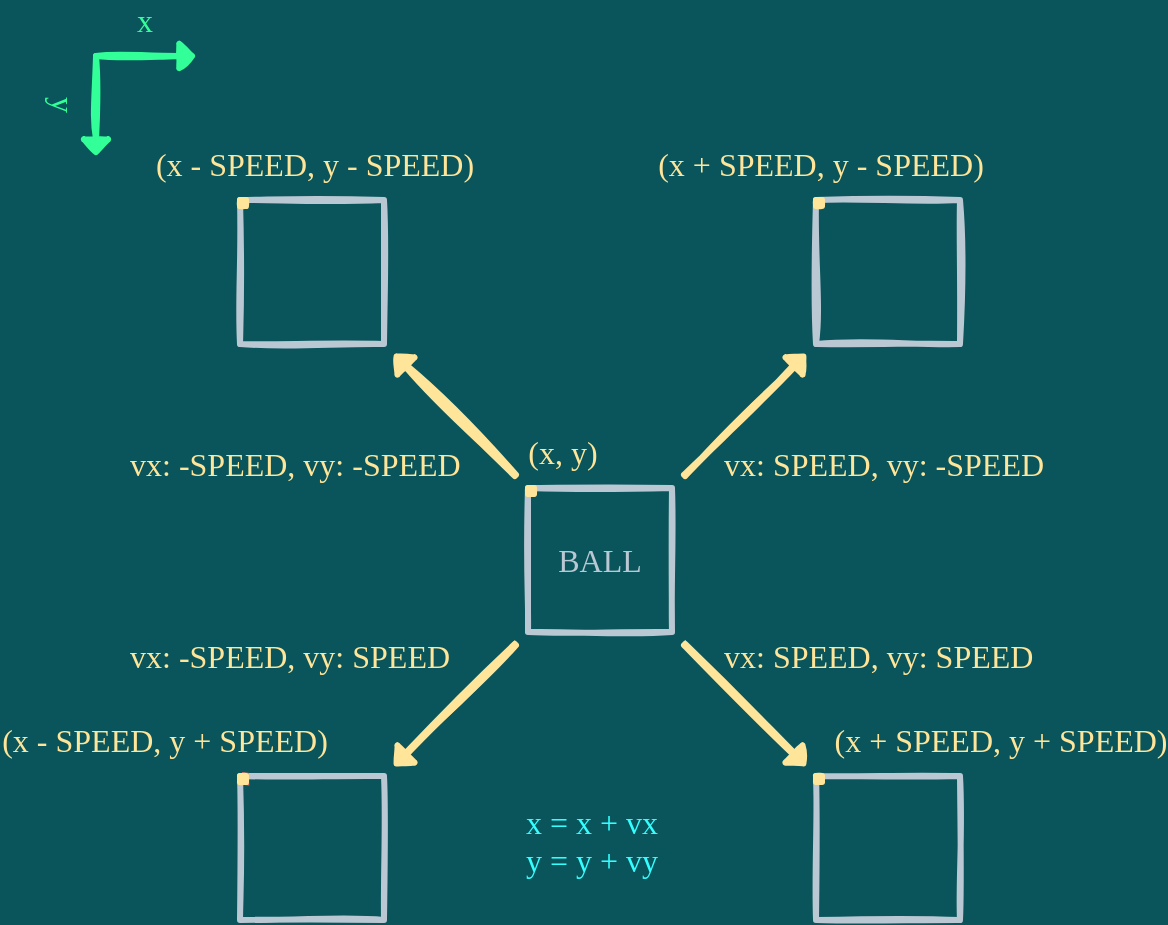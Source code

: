 <mxfile version="13.5.3" type="device" pages="6"><diagram name="移動" id="eR2ZoD9cK45UDbyQ-i3a"><mxGraphModel dx="1062" dy="701" grid="1" gridSize="6" guides="1" tooltips="1" connect="1" arrows="1" fold="1" page="1" pageScale="1" pageWidth="827" pageHeight="1169" background="#09555B" math="0" shadow="0"><root><mxCell id="YMwBKUBL1ZmHzIUzOk_9-0"/><mxCell id="YMwBKUBL1ZmHzIUzOk_9-1" parent="YMwBKUBL1ZmHzIUzOk_9-0"/><mxCell id="YMwBKUBL1ZmHzIUzOk_9-6" value="&lt;font face=&quot;Comic Sans MS&quot;&gt;&lt;span style=&quot;font-size: 16px&quot;&gt;&lt;br&gt;&lt;/span&gt;&lt;/font&gt;" style="whiteSpace=wrap;html=1;shadow=0;strokeColor=#BAC8D3;strokeWidth=3;glass=0;sketch=1;fillWeight=4;hachureGap=8;hachureAngle=45;fillStyle=auto;labelBackgroundColor=none;align=center;perimeterSpacing=0;fillColor=none;fontColor=#BAC8D3;" parent="YMwBKUBL1ZmHzIUzOk_9-1" vertex="1"><mxGeometry x="216" y="240" width="72" height="72" as="geometry"/></mxCell><mxCell id="YMwBKUBL1ZmHzIUzOk_9-13" value="&lt;font face=&quot;Comic Sans MS&quot;&gt;&lt;span style=&quot;font-size: 16px&quot;&gt;BALL&lt;br&gt;&lt;/span&gt;&lt;/font&gt;" style="whiteSpace=wrap;html=1;shadow=0;strokeColor=#BAC8D3;strokeWidth=3;glass=0;sketch=1;fillWeight=4;hachureGap=8;hachureAngle=45;fillStyle=auto;labelBackgroundColor=none;align=center;perimeterSpacing=0;fillColor=none;fontColor=#BAC8D3;" parent="YMwBKUBL1ZmHzIUzOk_9-1" vertex="1"><mxGeometry x="360" y="384" width="72" height="72" as="geometry"/></mxCell><mxCell id="qn0yQuwyCeundYhrn9QP-0" value="&lt;font face=&quot;Comic Sans MS&quot;&gt;&lt;span style=&quot;font-size: 16px&quot;&gt;&lt;br&gt;&lt;/span&gt;&lt;/font&gt;" style="whiteSpace=wrap;html=1;shadow=0;strokeColor=#BAC8D3;strokeWidth=3;glass=0;sketch=1;fillWeight=4;hachureGap=8;hachureAngle=45;fillStyle=auto;labelBackgroundColor=none;align=center;perimeterSpacing=0;fillColor=none;fontColor=#BAC8D3;" parent="YMwBKUBL1ZmHzIUzOk_9-1" vertex="1"><mxGeometry x="504" y="240" width="72" height="72" as="geometry"/></mxCell><mxCell id="qn0yQuwyCeundYhrn9QP-1" value="&lt;font face=&quot;Comic Sans MS&quot;&gt;&lt;span style=&quot;font-size: 16px&quot;&gt;&lt;br&gt;&lt;/span&gt;&lt;/font&gt;" style="whiteSpace=wrap;html=1;shadow=0;strokeColor=#BAC8D3;strokeWidth=3;glass=0;sketch=1;fillWeight=4;hachureGap=8;hachureAngle=45;fillStyle=auto;labelBackgroundColor=none;align=center;perimeterSpacing=0;fillColor=none;fontColor=#BAC8D3;" parent="YMwBKUBL1ZmHzIUzOk_9-1" vertex="1"><mxGeometry x="216" y="528" width="72" height="72" as="geometry"/></mxCell><mxCell id="qn0yQuwyCeundYhrn9QP-2" value="&lt;font face=&quot;Comic Sans MS&quot;&gt;&lt;span style=&quot;font-size: 16px&quot;&gt;&lt;br&gt;&lt;/span&gt;&lt;/font&gt;" style="whiteSpace=wrap;html=1;shadow=0;strokeColor=#BAC8D3;strokeWidth=3;glass=0;sketch=1;fillWeight=4;hachureGap=8;hachureAngle=45;fillStyle=auto;labelBackgroundColor=none;align=center;perimeterSpacing=0;fillColor=none;fontColor=#BAC8D3;" parent="YMwBKUBL1ZmHzIUzOk_9-1" vertex="1"><mxGeometry x="504" y="528" width="72" height="72" as="geometry"/></mxCell><mxCell id="qn0yQuwyCeundYhrn9QP-3" value="" style="html=1;shadow=0;dashed=0;align=center;verticalAlign=middle;shape=mxgraph.arrows2.arrow;dy=0.93;dx=6.63;flipH=1;notch=0;fontFamily=Comic Sans MS;fontSize=16;fontColor=#FFE599;strokeColor=#FFE599;strokeWidth=3;fillColor=#FFE599;sketch=1;fillStyle=solid;spacingTop=32;labelBackgroundColor=none;rotation=45;" parent="YMwBKUBL1ZmHzIUzOk_9-1" vertex="1"><mxGeometry x="282" y="342" width="84" height="12" as="geometry"/></mxCell><mxCell id="qn0yQuwyCeundYhrn9QP-4" value="vx: -SPEED, vy: -SPEED" style="text;html=1;strokeColor=none;fillColor=none;align=left;verticalAlign=middle;whiteSpace=wrap;rounded=0;fontSize=16;fontFamily=Comic Sans MS;labelPosition=center;verticalLabelPosition=middle;labelBackgroundColor=none;sketch=1;fontColor=#FFE599;" parent="YMwBKUBL1ZmHzIUzOk_9-1" vertex="1"><mxGeometry x="159" y="354" width="186" height="36" as="geometry"/></mxCell><mxCell id="qn0yQuwyCeundYhrn9QP-5" value="" style="html=1;shadow=0;dashed=0;align=center;verticalAlign=middle;shape=mxgraph.arrows2.arrow;dy=0.93;dx=6.63;flipH=1;notch=0;fontFamily=Comic Sans MS;fontSize=16;fontColor=#FFE599;strokeColor=#FFE599;strokeWidth=3;fillColor=#FFE599;sketch=1;fillStyle=solid;spacingTop=32;labelBackgroundColor=none;rotation=-225;" parent="YMwBKUBL1ZmHzIUzOk_9-1" vertex="1"><mxGeometry x="426" y="342" width="84" height="12" as="geometry"/></mxCell><mxCell id="qn0yQuwyCeundYhrn9QP-6" value="" style="html=1;shadow=0;dashed=0;align=center;verticalAlign=middle;shape=mxgraph.arrows2.arrow;dy=0.93;dx=6.63;flipH=1;notch=0;fontFamily=Comic Sans MS;fontSize=16;fontColor=#FFE599;strokeColor=#FFE599;strokeWidth=3;fillColor=#FFE599;sketch=1;fillStyle=solid;spacingTop=32;labelBackgroundColor=none;rotation=-135;" parent="YMwBKUBL1ZmHzIUzOk_9-1" vertex="1"><mxGeometry x="426" y="486" width="84" height="12" as="geometry"/></mxCell><mxCell id="qn0yQuwyCeundYhrn9QP-7" value="" style="html=1;shadow=0;dashed=0;align=center;verticalAlign=middle;shape=mxgraph.arrows2.arrow;dy=0.93;dx=6.63;flipH=1;notch=0;fontFamily=Comic Sans MS;fontSize=16;fontColor=#FFE599;strokeColor=#FFE599;strokeWidth=3;fillColor=#FFE599;sketch=1;fillStyle=solid;spacingTop=32;labelBackgroundColor=none;rotation=-45;" parent="YMwBKUBL1ZmHzIUzOk_9-1" vertex="1"><mxGeometry x="282" y="486" width="84" height="12" as="geometry"/></mxCell><mxCell id="qn0yQuwyCeundYhrn9QP-8" value="vx: SPEED, vy: -SPEED" style="text;html=1;strokeColor=none;fillColor=none;align=left;verticalAlign=middle;whiteSpace=wrap;rounded=0;fontSize=16;fontFamily=Comic Sans MS;labelPosition=center;verticalLabelPosition=middle;labelBackgroundColor=none;sketch=1;fontColor=#FFE599;" parent="YMwBKUBL1ZmHzIUzOk_9-1" vertex="1"><mxGeometry x="456" y="354" width="186" height="36" as="geometry"/></mxCell><mxCell id="qn0yQuwyCeundYhrn9QP-9" value="vx: -SPEED, vy: SPEED" style="text;html=1;strokeColor=none;fillColor=none;align=left;verticalAlign=middle;whiteSpace=wrap;rounded=0;fontSize=16;fontFamily=Comic Sans MS;labelPosition=center;verticalLabelPosition=middle;labelBackgroundColor=none;sketch=1;fontColor=#FFE599;" parent="YMwBKUBL1ZmHzIUzOk_9-1" vertex="1"><mxGeometry x="159" y="450" width="186" height="36" as="geometry"/></mxCell><mxCell id="qn0yQuwyCeundYhrn9QP-10" value="vx: SPEED, vy: SPEED" style="text;html=1;strokeColor=none;fillColor=none;align=left;verticalAlign=middle;whiteSpace=wrap;rounded=0;fontSize=16;fontFamily=Comic Sans MS;labelPosition=center;verticalLabelPosition=middle;labelBackgroundColor=none;sketch=1;fontColor=#FFE599;" parent="YMwBKUBL1ZmHzIUzOk_9-1" vertex="1"><mxGeometry x="456" y="450" width="186" height="36" as="geometry"/></mxCell><mxCell id="qn0yQuwyCeundYhrn9QP-11" value="&lt;div&gt;&lt;span&gt;x = x + vx&lt;/span&gt;&lt;/div&gt;&lt;div&gt;&lt;span&gt;y = y + vy&lt;/span&gt;&lt;/div&gt;&lt;div&gt;&lt;br&gt;&lt;/div&gt;" style="text;html=1;strokeColor=none;fillColor=none;align=left;verticalAlign=middle;whiteSpace=wrap;rounded=0;fontSize=16;fontFamily=Comic Sans MS;labelPosition=center;verticalLabelPosition=middle;labelBackgroundColor=none;sketch=1;fontColor=#33FFFF;" parent="YMwBKUBL1ZmHzIUzOk_9-1" vertex="1"><mxGeometry x="357" y="546" width="99" height="48" as="geometry"/></mxCell><mxCell id="qn0yQuwyCeundYhrn9QP-12" value="(x - SPEED, y - SPEED)" style="rounded=0;html=1;shadow=0;glass=0;labelBackgroundColor=none;sketch=1;fillWeight=4;hachureGap=8;hachureAngle=45;fillStyle=solid;strokeWidth=3;fontFamily=Comic Sans MS;fontSize=16;align=center;spacingBottom=40;spacingRight=0;spacingLeft=70;spacingTop=0;perimeterSpacing=0;fillColor=#EA6B66;strokeColor=#FFE599;fontColor=#FFE599;" parent="YMwBKUBL1ZmHzIUzOk_9-1" vertex="1"><mxGeometry x="216" y="240" width="3" height="3" as="geometry"/></mxCell><mxCell id="qn0yQuwyCeundYhrn9QP-13" value="(x + SPEED, y - SPEED)" style="rounded=0;html=1;shadow=0;glass=0;labelBackgroundColor=none;sketch=1;fillWeight=4;hachureGap=8;hachureAngle=45;fillStyle=solid;strokeWidth=3;fontFamily=Comic Sans MS;fontSize=16;align=center;spacingBottom=40;spacingRight=0;spacingLeft=0;spacingTop=0;perimeterSpacing=0;fillColor=#EA6B66;strokeColor=#FFE599;fontColor=#FFE599;" parent="YMwBKUBL1ZmHzIUzOk_9-1" vertex="1"><mxGeometry x="504" y="240" width="3" height="3" as="geometry"/></mxCell><mxCell id="qn0yQuwyCeundYhrn9QP-14" value="(x + SPEED, y + SPEED)" style="rounded=0;html=1;shadow=0;glass=0;labelBackgroundColor=none;sketch=1;fillWeight=4;hachureGap=8;hachureAngle=45;fillStyle=solid;strokeWidth=3;fontFamily=Comic Sans MS;fontSize=16;align=center;spacingBottom=40;spacingRight=0;spacingLeft=180;spacingTop=0;perimeterSpacing=0;fillColor=#EA6B66;strokeColor=#FFE599;fontColor=#FFE599;" parent="YMwBKUBL1ZmHzIUzOk_9-1" vertex="1"><mxGeometry x="504" y="528" width="3" height="3" as="geometry"/></mxCell><mxCell id="qn0yQuwyCeundYhrn9QP-15" value="(x - SPEED, y + SPEED)" style="rounded=0;html=1;shadow=0;glass=0;labelBackgroundColor=none;sketch=1;fillWeight=4;hachureGap=8;hachureAngle=45;fillStyle=solid;strokeWidth=3;fontFamily=Comic Sans MS;fontSize=16;align=center;spacingBottom=40;spacingRight=80;spacingLeft=0;spacingTop=0;perimeterSpacing=0;fillColor=#EA6B66;strokeColor=#FFE599;fontColor=#FFE599;" parent="YMwBKUBL1ZmHzIUzOk_9-1" vertex="1"><mxGeometry x="216" y="528" width="3" height="3" as="geometry"/></mxCell><mxCell id="qn0yQuwyCeundYhrn9QP-16" value="(x, y)" style="rounded=0;html=1;shadow=0;glass=0;labelBackgroundColor=none;sketch=1;fillWeight=4;hachureGap=8;hachureAngle=45;fillStyle=solid;strokeWidth=3;fontFamily=Comic Sans MS;fontSize=16;align=center;spacingBottom=40;spacingRight=0;spacingLeft=30;spacingTop=0;perimeterSpacing=0;fillColor=#EA6B66;strokeColor=#FFE599;fontColor=#FFE599;" parent="YMwBKUBL1ZmHzIUzOk_9-1" vertex="1"><mxGeometry x="360" y="384" width="3" height="3" as="geometry"/></mxCell><mxCell id="qn0yQuwyCeundYhrn9QP-19" value="" style="group" parent="YMwBKUBL1ZmHzIUzOk_9-1" vertex="1" connectable="0"><mxGeometry x="138" y="162" width="90" height="90" as="geometry"/></mxCell><mxCell id="qn0yQuwyCeundYhrn9QP-17" value="y" style="shadow=0;dashed=0;align=center;verticalAlign=middle;shape=mxgraph.arrows2.arrow;dy=1;dx=6.35;notch=0;sketch=1;strokeWidth=3;spacingTop=32;fontFamily=Comic Sans MS;fontSize=16;html=1;fillStyle=solid;labelBackgroundColor=none;rotation=90;fontColor=#33FF99;strokeColor=#33FF99;fillColor=#33FF99;" parent="qn0yQuwyCeundYhrn9QP-19" vertex="1"><mxGeometry x="-18" y="24" width="48" height="12" as="geometry"/></mxCell><mxCell id="qn0yQuwyCeundYhrn9QP-18" value="x" style="shadow=0;dashed=0;align=center;verticalAlign=middle;shape=mxgraph.arrows2.arrow;dy=1;dx=6.35;notch=0;sketch=1;strokeWidth=3;spacingTop=0;fontFamily=Comic Sans MS;fontSize=16;html=1;fillStyle=solid;spacingBottom=36;labelBackgroundColor=none;fontColor=#33FF99;strokeColor=#33FF99;fillColor=#33FF99;" parent="qn0yQuwyCeundYhrn9QP-19" vertex="1"><mxGeometry x="6" width="48" height="12" as="geometry"/></mxCell></root></mxGraphModel></diagram><diagram id="hc7V4qbRaWCEMIKEpiR5" name="左バウンド"><mxGraphModel dx="1062" dy="701" grid="1" gridSize="6" guides="1" tooltips="1" connect="1" arrows="1" fold="1" page="1" pageScale="1" pageWidth="827" pageHeight="1169" background="#09555B" math="0" shadow="0"><root><mxCell id="0"/><mxCell id="1" parent="0"/><mxCell id="bCGzOHQyRFNNP9PIf5bG-3" value="" style="line;strokeWidth=3;html=1;labelBackgroundColor=none;sketch=1;fillColor=none;fontFamily=Comic Sans MS;fontSize=16;align=left;strokeColor=#BAC8D3;fontColor=#BAC8D3;rotation=90;" parent="1" vertex="1"><mxGeometry x="-114" y="402" width="516" height="1" as="geometry"/></mxCell><mxCell id="bCGzOHQyRFNNP9PIf5bG-6" value="&lt;font face=&quot;Comic Sans MS&quot;&gt;&lt;span style=&quot;font-size: 16px&quot;&gt;&lt;br&gt;&lt;/span&gt;&lt;/font&gt;" style="whiteSpace=wrap;html=1;shadow=0;strokeColor=#BAC8D3;strokeWidth=3;glass=0;sketch=1;fillWeight=4;hachureGap=8;hachureAngle=45;fillStyle=auto;labelBackgroundColor=none;align=center;perimeterSpacing=0;fillColor=none;fontColor=#FFFFFF;dashed=1;dashPattern=1 4;" parent="1" vertex="1"><mxGeometry x="96" y="360" width="120" height="120" as="geometry"/></mxCell><mxCell id="bCGzOHQyRFNNP9PIf5bG-2" value="" style="line;strokeWidth=3;html=1;labelBackgroundColor=none;sketch=1;fillColor=none;fontFamily=Comic Sans MS;fontSize=16;align=left;strokeColor=#BAC8D3;fontColor=#BAC8D3;" parent="1" vertex="1"><mxGeometry x="144" y="143" width="252" height="1" as="geometry"/></mxCell><mxCell id="Wotq3mUu3LquYjEC_zhL-1" value="(0, 0)" style="rounded=0;html=1;shadow=0;glass=0;labelBackgroundColor=none;sketch=1;fillWeight=4;hachureGap=8;hachureAngle=45;fillStyle=solid;strokeWidth=3;fontFamily=Comic Sans MS;fontSize=16;align=center;spacingBottom=0;spacingRight=0;spacingLeft=50;spacingTop=30;perimeterSpacing=0;fillColor=#EA6B66;strokeColor=#FFE599;fontColor=#FFE599;" parent="1" vertex="1"><mxGeometry x="144" y="144" width="3" height="3" as="geometry"/></mxCell><mxCell id="psRkvirMegREDScLHPl8-1" value="&lt;font face=&quot;Comic Sans MS&quot;&gt;&lt;span style=&quot;font-size: 16px&quot;&gt;BALL&lt;br&gt;&lt;/span&gt;&lt;/font&gt;" style="whiteSpace=wrap;html=1;shadow=0;strokeColor=#BAC8D3;strokeWidth=3;glass=0;sketch=1;fillWeight=4;hachureGap=8;hachureAngle=45;fillStyle=auto;labelBackgroundColor=none;align=center;perimeterSpacing=0;fillColor=none;fontColor=#BAC8D3;" parent="1" vertex="1"><mxGeometry x="168" y="504" width="120" height="120" as="geometry"/></mxCell><mxCell id="psRkvirMegREDScLHPl8-22" value="v" style="html=1;shadow=0;dashed=0;align=center;verticalAlign=middle;shape=mxgraph.arrows2.arrow;dy=0.93;dx=6.63;flipH=1;notch=0;fontFamily=Comic Sans MS;fontSize=16;strokeColor=#FFE599;strokeWidth=3;fillColor=#FFE599;sketch=1;fillStyle=solid;spacingTop=32;fontColor=#FFE599;" parent="1" vertex="1"><mxGeometry x="96" y="558" width="72" height="12" as="geometry"/></mxCell><mxCell id="Wotq3mUu3LquYjEC_zhL-5" value="a + b == v&lt;br&gt;&lt;br&gt;x1 == b&lt;br&gt;x2 == -b&lt;br&gt;&lt;br&gt;&lt;div&gt;&lt;span&gt;x2 == -x1&lt;/span&gt;&lt;/div&gt;" style="text;html=1;strokeColor=none;fillColor=none;align=left;verticalAlign=middle;whiteSpace=wrap;rounded=0;fontSize=16;fontFamily=Comic Sans MS;labelPosition=center;verticalLabelPosition=middle;fontColor=#FFFFFF;" parent="1" vertex="1"><mxGeometry x="384" y="378" width="96" height="80" as="geometry"/></mxCell><mxCell id="Wotq3mUu3LquYjEC_zhL-13" value="" style="html=1;shadow=0;dashed=0;align=center;verticalAlign=middle;shape=mxgraph.arrows2.arrow;dy=0.93;dx=6.63;flipH=1;notch=0;fontFamily=Comic Sans MS;fontSize=16;fontColor=#FFE599;strokeColor=#FFE599;strokeWidth=3;fillColor=#FFE599;sketch=1;fillStyle=solid;spacingTop=32;rotation=45;" parent="1" vertex="1"><mxGeometry x="288" y="480" width="84" height="12" as="geometry"/></mxCell><mxCell id="Wotq3mUu3LquYjEC_zhL-14" value="" style="shadow=0;dashed=0;align=center;verticalAlign=middle;shape=mxgraph.arrows2.arrow;dy=1;dx=6.35;notch=0;sketch=1;strokeWidth=3;spacingTop=32;fontFamily=Comic Sans MS;fontSize=16;strokeColor=#FFE599;fontColor=#FFE599;html=1;fillStyle=solid;fillColor=#FFE599;rotation=-45;" parent="1" vertex="1"><mxGeometry x="288" y="355.5" width="84" height="12" as="geometry"/></mxCell><mxCell id="Wotq3mUu3LquYjEC_zhL-8" value="(x1, y1)" style="rounded=0;html=1;shadow=0;glass=0;labelBackgroundColor=none;sketch=1;fillWeight=4;hachureGap=8;hachureAngle=45;fillStyle=solid;strokeWidth=3;fontFamily=Comic Sans MS;fontSize=16;align=center;spacingBottom=40;spacingRight=0;spacingLeft=0;spacingTop=0;perimeterSpacing=0;fillColor=#EA6B66;strokeColor=#FFE599;fontColor=#FFE599;" parent="1" vertex="1"><mxGeometry x="96" y="360" width="3" height="3" as="geometry"/></mxCell><mxCell id="Wotq3mUu3LquYjEC_zhL-17" value="" style="line;strokeWidth=3;html=1;fillColor=none;fontFamily=Comic Sans MS;fontSize=16;fontColor=#FFFFFF;align=left;sketch=1;strokeColor=#FF6666;labelBackgroundColor=none;" parent="1" vertex="1"><mxGeometry x="384" y="474" width="78" height="10" as="geometry"/></mxCell><mxCell id="bCGzOHQyRFNNP9PIf5bG-7" value="&lt;font face=&quot;Comic Sans MS&quot;&gt;&lt;span style=&quot;font-size: 16px&quot;&gt;BALL&lt;br&gt;&lt;/span&gt;&lt;/font&gt;" style="whiteSpace=wrap;html=1;shadow=0;strokeColor=#BAC8D3;strokeWidth=3;glass=0;sketch=1;fillWeight=4;hachureGap=8;hachureAngle=45;fillStyle=auto;labelBackgroundColor=none;align=center;perimeterSpacing=0;fillColor=none;fontColor=#BAC8D3;" parent="1" vertex="1"><mxGeometry x="192" y="216" width="120" height="120" as="geometry"/></mxCell><mxCell id="bCGzOHQyRFNNP9PIf5bG-9" value="-b" style="shadow=0;dashed=0;align=center;verticalAlign=middle;shape=mxgraph.arrows2.arrow;dy=1;dx=6.35;notch=0;sketch=1;strokeWidth=3;spacingTop=0;fontFamily=Comic Sans MS;fontSize=16;html=1;fillStyle=solid;spacingBottom=36;dashPattern=1 4;labelBackgroundColor=none;fillColor=#33FFFF;strokeColor=#33FFFF;fontColor=#33FFFF;" parent="1" vertex="1"><mxGeometry x="141.5" y="307.5" width="48" height="12" as="geometry"/></mxCell><mxCell id="Wotq3mUu3LquYjEC_zhL-7" value="(x2, y2)" style="rounded=0;html=1;shadow=0;glass=0;labelBackgroundColor=none;sketch=1;fillWeight=4;hachureGap=8;hachureAngle=45;fillStyle=solid;strokeWidth=3;fontFamily=Comic Sans MS;fontSize=16;align=center;spacingBottom=40;spacingRight=0;spacingLeft=0;spacingTop=0;perimeterSpacing=0;fillColor=#EA6B66;strokeColor=#FFE599;fontColor=#FFE599;" parent="1" vertex="1"><mxGeometry x="192" y="216" width="3" height="3" as="geometry"/></mxCell><mxCell id="bCGzOHQyRFNNP9PIf5bG-10" value="a" style="html=1;shadow=0;dashed=0;align=center;verticalAlign=middle;shape=mxgraph.arrows2.arrow;dy=0.93;dx=6.63;flipH=1;notch=0;fontFamily=Comic Sans MS;fontSize=16;strokeWidth=3;sketch=1;fillStyle=solid;spacingTop=0;spacingBottom=36;labelBackgroundColor=none;strokeColor=#FFB570;fontColor=#FFB570;fillColor=#FFB570;" parent="1" vertex="1"><mxGeometry x="141.5" y="522" width="24" height="12" as="geometry"/></mxCell><mxCell id="bCGzOHQyRFNNP9PIf5bG-4" value="a" style="html=1;shadow=0;dashed=0;align=center;verticalAlign=middle;shape=mxgraph.arrows2.arrow;dy=0.93;dx=6.63;flipH=1;notch=0;fontFamily=Comic Sans MS;fontSize=16;strokeWidth=3;sketch=1;fillStyle=solid;spacingTop=0;spacingBottom=36;labelBackgroundColor=none;strokeColor=#FFB570;fontColor=#FFB570;fillColor=#FFB570;" parent="1" vertex="1"><mxGeometry x="144" y="414" width="24" height="12" as="geometry"/></mxCell><mxCell id="bCGzOHQyRFNNP9PIf5bG-5" value="b" style="html=1;shadow=0;dashed=0;align=center;verticalAlign=middle;shape=mxgraph.arrows2.arrow;dy=0.93;dx=6.63;flipH=1;notch=0;fontFamily=Comic Sans MS;fontSize=16;strokeWidth=3;sketch=1;fillStyle=solid;spacingTop=0;spacingBottom=36;labelBackgroundColor=none;strokeColor=#33FFFF;fontColor=#33FFFF;fillColor=#33FFFF;" parent="1" vertex="1"><mxGeometry x="96" y="414" width="48" height="12" as="geometry"/></mxCell><mxCell id="bCGzOHQyRFNNP9PIf5bG-12" value="SCREEN" style="text;html=1;strokeColor=none;fillColor=none;align=left;verticalAlign=middle;whiteSpace=wrap;rounded=0;fontSize=16;fontFamily=Comic Sans MS;labelPosition=center;verticalLabelPosition=middle;dashed=1;dashPattern=1 4;labelBackgroundColor=none;sketch=1;fontColor=#BAC8D3;" parent="1" vertex="1"><mxGeometry x="222" y="108.0" width="78" height="36" as="geometry"/></mxCell><mxCell id="izgrVVpu-B9aw1cThJPw-1" value="-v" style="shadow=0;dashed=0;align=center;verticalAlign=middle;shape=mxgraph.arrows2.arrow;dy=1;dx=6.35;notch=0;sketch=1;strokeWidth=3;spacingTop=32;fontFamily=Comic Sans MS;fontSize=16;strokeColor=#FFE599;fontColor=#FFE599;html=1;fillStyle=solid;fillColor=#FFE599;dashPattern=1 4;labelBackgroundColor=none;" parent="1" vertex="1"><mxGeometry x="312" y="270" width="72" height="12" as="geometry"/></mxCell></root></mxGraphModel></diagram><diagram name="右バウンド" id="ESZmfVnmnLGC-NTnS30q"><mxGraphModel dx="1062" dy="701" grid="1" gridSize="6" guides="1" tooltips="1" connect="1" arrows="1" fold="1" page="1" pageScale="1" pageWidth="827" pageHeight="1169" background="#09555B" math="0" shadow="0"><root><mxCell id="4b-rK9vIB7HMVrJA5zq3-0"/><mxCell id="4b-rK9vIB7HMVrJA5zq3-1" parent="4b-rK9vIB7HMVrJA5zq3-0"/><mxCell id="4b-rK9vIB7HMVrJA5zq3-2" value="" style="line;strokeWidth=3;html=1;labelBackgroundColor=none;sketch=1;fillColor=none;fontFamily=Comic Sans MS;fontSize=16;align=left;strokeColor=#BAC8D3;fontColor=#BAC8D3;rotation=90;" parent="4b-rK9vIB7HMVrJA5zq3-1" vertex="1"><mxGeometry x="294" y="402" width="516" height="1" as="geometry"/></mxCell><mxCell id="4b-rK9vIB7HMVrJA5zq3-3" value="&lt;font face=&quot;Comic Sans MS&quot;&gt;&lt;span style=&quot;font-size: 16px&quot;&gt;&lt;br&gt;&lt;/span&gt;&lt;/font&gt;" style="whiteSpace=wrap;html=1;shadow=0;strokeColor=#BAC8D3;strokeWidth=3;glass=0;sketch=1;fillWeight=4;hachureGap=8;hachureAngle=45;fillStyle=auto;labelBackgroundColor=none;align=center;perimeterSpacing=0;fillColor=none;fontColor=#FFFFFF;dashed=1;dashPattern=1 4;" parent="4b-rK9vIB7HMVrJA5zq3-1" vertex="1"><mxGeometry x="480" y="360" width="120" height="120" as="geometry"/></mxCell><mxCell id="4b-rK9vIB7HMVrJA5zq3-4" value="" style="line;strokeWidth=3;html=1;labelBackgroundColor=none;sketch=1;fillColor=none;fontFamily=Comic Sans MS;fontSize=16;align=left;strokeColor=#BAC8D3;fontColor=#BAC8D3;" parent="4b-rK9vIB7HMVrJA5zq3-1" vertex="1"><mxGeometry x="300" y="144" width="252" height="1" as="geometry"/></mxCell><mxCell id="4b-rK9vIB7HMVrJA5zq3-5" value="(128, 0)" style="rounded=0;html=1;shadow=0;glass=0;labelBackgroundColor=none;sketch=1;fillWeight=4;hachureGap=8;hachureAngle=45;fillStyle=solid;strokeWidth=3;fontFamily=Comic Sans MS;fontSize=16;align=center;spacingBottom=0;spacingRight=0;spacingLeft=70;spacingTop=30;perimeterSpacing=0;fillColor=#EA6B66;strokeColor=#FFE599;fontColor=#FFE599;" parent="4b-rK9vIB7HMVrJA5zq3-1" vertex="1"><mxGeometry x="553" y="145" width="3" height="3" as="geometry"/></mxCell><mxCell id="4b-rK9vIB7HMVrJA5zq3-6" value="&lt;font face=&quot;Comic Sans MS&quot;&gt;&lt;span style=&quot;font-size: 16px&quot;&gt;BALL&lt;br&gt;&lt;/span&gt;&lt;/font&gt;" style="whiteSpace=wrap;html=1;shadow=0;strokeColor=#BAC8D3;strokeWidth=3;glass=0;sketch=1;fillWeight=4;hachureGap=8;hachureAngle=45;fillStyle=auto;labelBackgroundColor=none;align=center;perimeterSpacing=0;fillColor=none;fontColor=#BAC8D3;" parent="4b-rK9vIB7HMVrJA5zq3-1" vertex="1"><mxGeometry x="405" y="504" width="120" height="120" as="geometry"/></mxCell><mxCell id="4b-rK9vIB7HMVrJA5zq3-9" value="" style="html=1;shadow=0;dashed=0;align=center;verticalAlign=middle;shape=mxgraph.arrows2.arrow;dy=0.93;dx=6.63;flipH=1;notch=0;fontFamily=Comic Sans MS;fontSize=16;fontColor=#FFE599;strokeColor=#FFE599;strokeWidth=3;fillColor=#FFE599;sketch=1;fillStyle=solid;spacingTop=32;rotation=-225;" parent="4b-rK9vIB7HMVrJA5zq3-1" vertex="1"><mxGeometry x="321" y="474" width="84" height="12" as="geometry"/></mxCell><mxCell id="4b-rK9vIB7HMVrJA5zq3-10" value="" style="shadow=0;dashed=0;align=center;verticalAlign=middle;shape=mxgraph.arrows2.arrow;dy=1;dx=6.35;notch=0;sketch=1;strokeWidth=3;spacingTop=32;fontFamily=Comic Sans MS;fontSize=16;strokeColor=#FFE599;fontColor=#FFE599;html=1;fillStyle=solid;fillColor=#FFE599;rotation=-135;" parent="4b-rK9vIB7HMVrJA5zq3-1" vertex="1"><mxGeometry x="321" y="355.5" width="84" height="12" as="geometry"/></mxCell><mxCell id="4b-rK9vIB7HMVrJA5zq3-11" value="(x1, y1)" style="rounded=0;html=1;shadow=0;glass=0;labelBackgroundColor=none;sketch=1;fillWeight=4;hachureGap=8;hachureAngle=45;fillStyle=solid;strokeWidth=3;fontFamily=Comic Sans MS;fontSize=16;align=center;spacingBottom=0;spacingRight=70;spacingLeft=0;spacingTop=0;perimeterSpacing=0;fillColor=#EA6B66;strokeColor=#FFE599;fontColor=#FFE599;" parent="4b-rK9vIB7HMVrJA5zq3-1" vertex="1"><mxGeometry x="480" y="360" width="3" height="3" as="geometry"/></mxCell><mxCell id="4b-rK9vIB7HMVrJA5zq3-19" value="SCREEN" style="text;html=1;strokeColor=none;fillColor=none;align=left;verticalAlign=middle;whiteSpace=wrap;rounded=0;fontSize=16;fontFamily=Comic Sans MS;labelPosition=center;verticalLabelPosition=middle;dashed=1;dashPattern=1 4;labelBackgroundColor=none;sketch=1;fontColor=#BAC8D3;" parent="4b-rK9vIB7HMVrJA5zq3-1" vertex="1"><mxGeometry x="396" y="109.0" width="78" height="36" as="geometry"/></mxCell><mxCell id="Ip5iOt_IMEY58tonKdKf-1" value="" style="group" parent="4b-rK9vIB7HMVrJA5zq3-1" vertex="1" connectable="0"><mxGeometry x="382" y="216" width="120" height="120" as="geometry"/></mxCell><mxCell id="4b-rK9vIB7HMVrJA5zq3-13" value="&lt;font face=&quot;Comic Sans MS&quot;&gt;&lt;span style=&quot;font-size: 16px&quot;&gt;BALL&lt;br&gt;&lt;/span&gt;&lt;/font&gt;" style="whiteSpace=wrap;html=1;shadow=0;strokeColor=#BAC8D3;strokeWidth=3;glass=0;sketch=1;fillWeight=4;hachureGap=8;hachureAngle=45;fillStyle=auto;labelBackgroundColor=none;align=center;perimeterSpacing=0;fillColor=none;fontColor=#BAC8D3;" parent="Ip5iOt_IMEY58tonKdKf-1" vertex="1"><mxGeometry width="120" height="120" as="geometry"/></mxCell><mxCell id="4b-rK9vIB7HMVrJA5zq3-15" value="(x2, y2)" style="rounded=0;html=1;shadow=0;glass=0;labelBackgroundColor=none;sketch=1;fillWeight=4;hachureGap=8;hachureAngle=45;fillStyle=solid;strokeWidth=3;fontFamily=Comic Sans MS;fontSize=16;align=center;spacingBottom=40;spacingRight=0;spacingLeft=0;spacingTop=0;perimeterSpacing=0;fillColor=#EA6B66;strokeColor=#FFE599;fontColor=#FFE599;" parent="Ip5iOt_IMEY58tonKdKf-1" vertex="1"><mxGeometry width="3" height="3" as="geometry"/></mxCell><mxCell id="lqV68dj7iW4VaMCs-WQV-1" value="w" style="shape=crossbar;html=1;rounded=1;shadow=0;glass=0;labelBackgroundColor=none;sketch=1;fillWeight=4;hachureGap=8;hachureAngle=45;fillStyle=auto;strokeWidth=3;fillColor=none;fontFamily=Comic Sans MS;fontSize=16;align=center;spacingBottom=0;spacing=2;spacingLeft=0;spacingTop=26;fontColor=#FFE599;strokeColor=#FFE599;" parent="Ip5iOt_IMEY58tonKdKf-1" vertex="1"><mxGeometry y="84" width="120" height="20" as="geometry"/></mxCell><mxCell id="Ip5iOt_IMEY58tonKdKf-6" value="v" style="shadow=0;dashed=0;align=center;verticalAlign=middle;shape=mxgraph.arrows2.arrow;dy=1;dx=6.35;notch=0;sketch=1;strokeWidth=3;spacingTop=32;fontFamily=Comic Sans MS;fontSize=16;strokeColor=#FFE599;fontColor=#FFE599;html=1;fillStyle=solid;fillColor=#FFE599;dashPattern=1 4;labelBackgroundColor=none;" parent="4b-rK9vIB7HMVrJA5zq3-1" vertex="1"><mxGeometry x="528" y="558" width="72" height="12" as="geometry"/></mxCell><mxCell id="2Z80kcVl00iegE1GjDJP-0" value="a" style="shadow=0;dashed=0;align=center;verticalAlign=middle;shape=mxgraph.arrows2.arrow;dy=1;dx=6.35;notch=0;sketch=1;strokeWidth=3;spacingTop=0;fontFamily=Comic Sans MS;fontSize=16;html=1;fillStyle=solid;spacingBottom=36;dashPattern=1 4;labelBackgroundColor=none;strokeColor=#FFB570;fillColor=#FFB570;fontColor=#FFB570;" parent="4b-rK9vIB7HMVrJA5zq3-1" vertex="1"><mxGeometry x="528" y="522" width="24" height="12" as="geometry"/></mxCell><mxCell id="4b-rK9vIB7HMVrJA5zq3-18" value="-b" style="html=1;shadow=0;dashed=0;align=center;verticalAlign=middle;shape=mxgraph.arrows2.arrow;dy=0.93;dx=6.63;flipH=1;notch=0;fontFamily=Comic Sans MS;fontSize=16;strokeWidth=3;sketch=1;fillStyle=solid;spacingTop=0;spacingBottom=36;labelBackgroundColor=none;strokeColor=#33FFFF;fontColor=#33FFFF;fillColor=#33FFFF;" parent="4b-rK9vIB7HMVrJA5zq3-1" vertex="1"><mxGeometry x="505" y="306" width="48" height="12" as="geometry"/></mxCell><mxCell id="Ip5iOt_IMEY58tonKdKf-5" value="a" style="shadow=0;dashed=0;align=center;verticalAlign=middle;shape=mxgraph.arrows2.arrow;dy=1;dx=6.35;notch=0;sketch=1;strokeWidth=3;spacingTop=0;fontFamily=Comic Sans MS;fontSize=16;html=1;fillStyle=solid;spacingBottom=36;dashPattern=1 4;labelBackgroundColor=none;strokeColor=#FFB570;fillColor=#FFB570;fontColor=#FFB570;" parent="4b-rK9vIB7HMVrJA5zq3-1" vertex="1"><mxGeometry x="528" y="414" width="24" height="12" as="geometry"/></mxCell><mxCell id="Ip5iOt_IMEY58tonKdKf-4" value="b" style="shadow=0;dashed=0;align=center;verticalAlign=middle;shape=mxgraph.arrows2.arrow;dy=1;dx=6.35;notch=0;sketch=1;strokeWidth=3;spacingTop=0;fontFamily=Comic Sans MS;fontSize=16;html=1;fillStyle=solid;spacingBottom=36;dashPattern=1 4;labelBackgroundColor=none;fontColor=#33FFFF;strokeColor=#33FFFF;fillColor=#33FFFF;" parent="4b-rK9vIB7HMVrJA5zq3-1" vertex="1"><mxGeometry x="552" y="414" width="48" height="12" as="geometry"/></mxCell><mxCell id="4OUDisSjwt1yEqlHpdVZ-0" value="SCREEN_W : 128" style="shape=crossbar;html=1;rounded=1;shadow=0;glass=0;labelBackgroundColor=none;sketch=1;fillWeight=4;hachureGap=8;hachureAngle=45;fillStyle=auto;strokeWidth=3;fillColor=none;fontFamily=Comic Sans MS;fontSize=16;align=center;spacingBottom=30;spacing=2;spacingLeft=0;fontColor=#FFE599;strokeColor=#FFE599;" parent="4b-rK9vIB7HMVrJA5zq3-1" vertex="1"><mxGeometry x="24" y="84" width="528" height="20" as="geometry"/></mxCell><mxCell id="luqK5huPdkZNSIDTqmMt-0" value="(x1 + w, y1)" style="rounded=0;html=1;shadow=0;glass=0;labelBackgroundColor=none;sketch=1;fillWeight=4;hachureGap=8;hachureAngle=45;fillStyle=solid;strokeWidth=3;fontFamily=Comic Sans MS;fontSize=16;align=center;spacingBottom=40;spacingRight=0;spacingLeft=10;spacingTop=0;perimeterSpacing=0;fillColor=#EA6B66;strokeColor=#FFE599;fontColor=#FFE599;direction=south;" parent="4b-rK9vIB7HMVrJA5zq3-1" vertex="1"><mxGeometry x="600" y="360" width="3" height="3" as="geometry"/></mxCell><mxCell id="luqK5huPdkZNSIDTqmMt-1" value="w" style="shape=crossbar;html=1;rounded=1;shadow=0;glass=0;labelBackgroundColor=none;sketch=1;fillWeight=4;hachureGap=8;hachureAngle=45;fillStyle=auto;strokeWidth=3;fillColor=none;fontFamily=Comic Sans MS;fontSize=16;align=center;spacingBottom=0;spacing=2;spacingLeft=0;spacingTop=26;fontColor=#FFE599;strokeColor=#FFE599;" parent="4b-rK9vIB7HMVrJA5zq3-1" vertex="1"><mxGeometry x="480" y="438" width="120" height="20" as="geometry"/></mxCell><mxCell id="lqV68dj7iW4VaMCs-WQV-2" value="" style="group" parent="4b-rK9vIB7HMVrJA5zq3-1" vertex="1" connectable="0"><mxGeometry x="6" y="300" width="373" height="138" as="geometry"/></mxCell><mxCell id="4b-rK9vIB7HMVrJA5zq3-8" value="a + b == v&lt;br&gt;&lt;br&gt;x2 == SCREEN_W - b - w&lt;br&gt;b == (x1 + w) - SCREEN_W&lt;br&gt;&lt;br&gt;x2 ==&amp;nbsp;SCREEN_W - ((x1 + w) - SCREEN_W) - w" style="text;html=1;strokeColor=none;fillColor=none;align=left;verticalAlign=middle;whiteSpace=wrap;rounded=0;fontSize=16;fontFamily=Comic Sans MS;labelPosition=center;verticalLabelPosition=middle;fontColor=#FFFFFF;" parent="lqV68dj7iW4VaMCs-WQV-2" vertex="1"><mxGeometry x="1" width="372" height="138" as="geometry"/></mxCell><mxCell id="4b-rK9vIB7HMVrJA5zq3-12" value="" style="line;strokeWidth=3;html=1;fillColor=none;fontFamily=Comic Sans MS;fontSize=16;fontColor=#FFFFFF;align=left;sketch=1;strokeColor=#FF6666;labelBackgroundColor=none;" parent="lqV68dj7iW4VaMCs-WQV-2" vertex="1"><mxGeometry y="127" width="360" height="10" as="geometry"/></mxCell><mxCell id="lqV68dj7iW4VaMCs-WQV-0" value="(x2 + w, y2)" style="rounded=0;html=1;shadow=0;glass=0;labelBackgroundColor=none;sketch=1;fillWeight=4;hachureGap=8;hachureAngle=45;fillStyle=solid;strokeWidth=3;fontFamily=Comic Sans MS;fontSize=16;align=center;spacingBottom=40;spacingRight=0;spacingLeft=0;spacingTop=0;perimeterSpacing=0;fillColor=#EA6B66;strokeColor=#FFE599;fontColor=#FFE599;direction=south;" parent="4b-rK9vIB7HMVrJA5zq3-1" vertex="1"><mxGeometry x="504" y="216" width="3" height="3" as="geometry"/></mxCell><mxCell id="YSrqxuuPZPBxzlyv47lj-0" value="-v" style="html=1;shadow=0;dashed=0;align=center;verticalAlign=middle;shape=mxgraph.arrows2.arrow;dy=0.93;dx=6.63;flipH=1;notch=0;fontFamily=Comic Sans MS;fontSize=16;strokeColor=#FFE599;strokeWidth=3;fillColor=#FFE599;sketch=1;fillStyle=solid;spacingTop=32;fontColor=#FFE599;" parent="4b-rK9vIB7HMVrJA5zq3-1" vertex="1"><mxGeometry x="307" y="270" width="72" height="12" as="geometry"/></mxCell></root></mxGraphModel></diagram><diagram name="ラケット上のボール" id="vZhUB6omKNnAcjfj7Acs"><mxGraphModel dx="1062" dy="701" grid="1" gridSize="6" guides="1" tooltips="1" connect="1" arrows="1" fold="1" page="1" pageScale="1" pageWidth="827" pageHeight="1169" background="#09555B" math="0" shadow="0"><root><mxCell id="cSDde2vkBrbNtlCAiEy1-0"/><mxCell id="cSDde2vkBrbNtlCAiEy1-1" parent="cSDde2vkBrbNtlCAiEy1-0"/><mxCell id="9so47Y3sLYY7koKP20tR-0" value="&lt;font face=&quot;Comic Sans MS&quot;&gt;&lt;span style=&quot;font-size: 16px&quot;&gt;racket&lt;br&gt;&lt;/span&gt;&lt;/font&gt;" style="whiteSpace=wrap;html=1;shadow=0;strokeColor=#BAC8D3;strokeWidth=3;fillColor=none;glass=0;fillWeight=4;hachureGap=8;hachureAngle=45;fillStyle=auto;labelBackgroundColor=none;align=left;fontColor=#BAC8D3;verticalAlign=top;spacingRight=0;spacingLeft=10;sketch=1;" parent="cSDde2vkBrbNtlCAiEy1-1" vertex="1"><mxGeometry x="120" y="360" width="576" height="96" as="geometry"/></mxCell><mxCell id="riSyOJFrgEaMQejGxbps-0" value="&lt;font face=&quot;Comic Sans MS&quot;&gt;&lt;span style=&quot;font-size: 16px&quot;&gt;ball&lt;br&gt;&lt;/span&gt;&lt;/font&gt;" style="whiteSpace=wrap;html=1;shadow=0;strokeColor=#BAC8D3;strokeWidth=3;fillColor=none;glass=0;fillWeight=4;hachureGap=8;hachureAngle=45;fillStyle=auto;labelBackgroundColor=none;align=left;fontColor=#BAC8D3;verticalAlign=top;spacingRight=0;spacingLeft=10;sketch=1;" parent="cSDde2vkBrbNtlCAiEy1-1" vertex="1"><mxGeometry x="360" y="264" width="96" height="96" as="geometry"/></mxCell><mxCell id="riSyOJFrgEaMQejGxbps-1" value="racket_w" style="shape=crossbar;html=1;rounded=1;shadow=0;glass=0;labelBackgroundColor=none;fillWeight=4;hachureGap=8;hachureAngle=45;fillStyle=auto;strokeWidth=3;fillColor=none;fontFamily=Comic Sans MS;fontSize=16;align=center;spacingBottom=0;spacing=2;spacingLeft=0;spacingTop=26;fontColor=#FFE599;strokeColor=#FFE599;sketch=1;" parent="cSDde2vkBrbNtlCAiEy1-1" vertex="1"><mxGeometry x="120" y="474" width="576" height="20" as="geometry"/></mxCell><mxCell id="riSyOJFrgEaMQejGxbps-2" value="ball_w" style="shape=crossbar;html=1;rounded=1;shadow=0;glass=0;labelBackgroundColor=none;fillWeight=4;hachureGap=8;hachureAngle=45;fillStyle=auto;strokeWidth=3;fillColor=none;fontFamily=Comic Sans MS;fontSize=16;align=center;spacingBottom=30;spacing=2;spacingLeft=0;fontColor=#FFE599;strokeColor=#FFE599;sketch=1;" parent="cSDde2vkBrbNtlCAiEy1-1" vertex="1"><mxGeometry x="360" y="204" width="96" height="20" as="geometry"/></mxCell><mxCell id="riSyOJFrgEaMQejGxbps-5" value="" style="line;strokeWidth=3;html=1;labelBackgroundColor=none;fillColor=none;fontFamily=Comic Sans MS;fontSize=16;align=left;fontColor=#BAC8D3;dashed=1;dashPattern=1 4;rotation=90;strokeColor=#FFB570;sketch=1;" parent="cSDde2vkBrbNtlCAiEy1-1" vertex="1"><mxGeometry x="317.1" y="359.68" width="184.08" height="1.75" as="geometry"/></mxCell><mxCell id="riSyOJFrgEaMQejGxbps-6" value="racket_w * 0.5" style="shadow=0;dashed=0;align=center;verticalAlign=middle;shape=mxgraph.arrows2.arrow;dy=1;dx=6.35;notch=0;strokeWidth=3;spacingTop=32;fontFamily=Comic Sans MS;fontSize=16;strokeColor=#FFE599;fontColor=#FFE599;html=1;fillStyle=solid;fillColor=#FFE599;dashPattern=1 4;sketch=1;" parent="cSDde2vkBrbNtlCAiEy1-1" vertex="1"><mxGeometry x="120" y="402" width="288" height="12" as="geometry"/></mxCell><mxCell id="riSyOJFrgEaMQejGxbps-7" value="ball_w * 0.5" style="html=1;shadow=0;dashed=0;align=center;verticalAlign=middle;shape=mxgraph.arrows2.arrow;dy=0.93;dx=6.63;flipH=1;notch=0;fontFamily=Comic Sans MS;fontSize=16;fontColor=#FFE599;strokeColor=#FFE599;strokeWidth=3;fillColor=#FFE599;fillStyle=solid;spacingTop=32;dashPattern=1 4;sketch=1;" parent="cSDde2vkBrbNtlCAiEy1-1" vertex="1"><mxGeometry x="360" y="306" width="48" height="12" as="geometry"/></mxCell><mxCell id="riSyOJFrgEaMQejGxbps-8" value="(ball_x, ball_y)" style="rounded=0;html=1;shadow=0;glass=0;labelBackgroundColor=none;fillWeight=4;hachureGap=8;hachureAngle=45;fillStyle=solid;strokeWidth=3;fontFamily=Comic Sans MS;fontSize=16;align=center;spacingBottom=40;spacingRight=0;spacingLeft=0;spacingTop=0;perimeterSpacing=0;fillColor=#EA6B66;strokeColor=#FFE599;fontColor=#FFE599;dashed=1;dashPattern=1 4;sketch=1;" parent="cSDde2vkBrbNtlCAiEy1-1" vertex="1"><mxGeometry x="361.5" y="264" width="3" height="3" as="geometry"/></mxCell><mxCell id="riSyOJFrgEaMQejGxbps-9" value="(racket_x, racket_y)" style="rounded=0;html=1;shadow=0;glass=0;labelBackgroundColor=none;fillWeight=4;hachureGap=8;hachureAngle=45;fillStyle=solid;strokeWidth=3;fontFamily=Comic Sans MS;fontSize=16;align=center;spacingBottom=40;spacingRight=0;spacingLeft=60;spacingTop=0;perimeterSpacing=0;fillColor=#EA6B66;strokeColor=#FFE599;fontColor=#FFE599;dashed=1;dashPattern=1 4;sketch=1;" parent="cSDde2vkBrbNtlCAiEy1-1" vertex="1"><mxGeometry x="120" y="360" width="3" height="3" as="geometry"/></mxCell><mxCell id="riSyOJFrgEaMQejGxbps-11" value="ball_h" style="shape=crossbar;html=1;rounded=1;shadow=0;glass=0;labelBackgroundColor=none;sketch=1;fillWeight=4;hachureGap=8;hachureAngle=45;fillStyle=auto;strokeWidth=3;fillColor=none;fontFamily=Comic Sans MS;fontSize=16;align=center;spacingBottom=0;spacing=2;spacingLeft=0;rotation=-90;spacingTop=26;fontColor=#FFE599;strokeColor=#FFE599;" parent="cSDde2vkBrbNtlCAiEy1-1" vertex="1"><mxGeometry x="434.87" y="302.12" width="96.25" height="20" as="geometry"/></mxCell><mxCell id="riSyOJFrgEaMQejGxbps-16" value="" style="group" parent="cSDde2vkBrbNtlCAiEy1-1" vertex="1" connectable="0"><mxGeometry x="96" y="96" width="432" height="66" as="geometry"/></mxCell><mxCell id="riSyOJFrgEaMQejGxbps-13" value="&lt;font face=&quot;Comic Sans MS&quot;&gt;&lt;span style=&quot;font-size: 16px&quot;&gt;&lt;br&gt;&lt;/span&gt;&lt;/font&gt;" style="whiteSpace=wrap;html=1;shadow=0;strokeWidth=3;glass=0;sketch=1;fillWeight=4;hachureGap=8;hachureAngle=45;fillStyle=auto;labelBackgroundColor=none;align=center;fillColor=none;fontColor=#BAC8D3;strokeColor=#FF6666;" parent="riSyOJFrgEaMQejGxbps-16" vertex="1"><mxGeometry width="426" height="66" as="geometry"/></mxCell><mxCell id="riSyOJFrgEaMQejGxbps-12" value="ball_x == racket_x + (racket_w * 0.5) - (ball_w * 0.5)&lt;br&gt;ball_y == racket_y - ball_h" style="text;html=1;strokeColor=none;fillColor=none;align=left;verticalAlign=middle;whiteSpace=wrap;rounded=0;fontSize=16;fontFamily=Comic Sans MS;labelPosition=center;verticalLabelPosition=middle;sketch=1;fontColor=#FFFFFF;" parent="riSyOJFrgEaMQejGxbps-16" vertex="1"><mxGeometry x="12" y="12" width="420" height="36" as="geometry"/></mxCell></root></mxGraphModel></diagram><diagram name="ボールとラケットの当たり" id="xAmdi9UFpNdu7CA-jx5k"><mxGraphModel dx="1062" dy="701" grid="1" gridSize="6" guides="1" tooltips="1" connect="1" arrows="1" fold="1" page="1" pageScale="1" pageWidth="827" pageHeight="1169" background="#09555B" math="0" shadow="0"><root><mxCell id="U1-68M7KLhuKvpChwGUf-0"/><mxCell id="U1-68M7KLhuKvpChwGUf-1" parent="U1-68M7KLhuKvpChwGUf-0"/><mxCell id="04MXeJK3kxrT-SRrwGCO-8" value="" style="line;strokeWidth=3;html=1;labelBackgroundColor=none;sketch=1;fillColor=none;fontFamily=Comic Sans MS;fontSize=16;align=left;fontColor=#BAC8D3;rotation=-90;dashed=1;dashPattern=1 4;strokeColor=#FF66FF;" parent="U1-68M7KLhuKvpChwGUf-1" vertex="1"><mxGeometry x="90" y="264" width="254" height="1" as="geometry"/></mxCell><mxCell id="04MXeJK3kxrT-SRrwGCO-46" value="" style="line;strokeWidth=3;html=1;labelBackgroundColor=none;sketch=1;fillColor=none;fontFamily=Comic Sans MS;fontSize=16;align=left;fontColor=#BAC8D3;rotation=-90;dashed=1;dashPattern=1 4;strokeColor=#FF66FF;" parent="U1-68M7KLhuKvpChwGUf-1" vertex="1"><mxGeometry x="166.44" y="304.45" width="171.12" height="1" as="geometry"/></mxCell><mxCell id="04MXeJK3kxrT-SRrwGCO-40" value="" style="line;strokeWidth=3;html=1;labelBackgroundColor=none;sketch=1;fillColor=none;fontFamily=Comic Sans MS;fontSize=16;align=left;fontColor=#BAC8D3;rotation=-90;dashed=1;dashPattern=1 4;strokeColor=#FF66FF;" parent="U1-68M7KLhuKvpChwGUf-1" vertex="1"><mxGeometry x="315" y="304" width="163" height="1" as="geometry"/></mxCell><mxCell id="04MXeJK3kxrT-SRrwGCO-41" value="" style="line;strokeWidth=3;html=1;labelBackgroundColor=none;sketch=1;fillColor=none;fontFamily=Comic Sans MS;fontSize=16;align=left;fontColor=#BAC8D3;rotation=-90;dashed=1;dashPattern=1 4;strokeColor=#FF66FF;" parent="U1-68M7KLhuKvpChwGUf-1" vertex="1"><mxGeometry x="387" y="305" width="163" height="1" as="geometry"/></mxCell><mxCell id="04MXeJK3kxrT-SRrwGCO-47" value="" style="line;strokeWidth=3;html=1;labelBackgroundColor=none;sketch=1;fillColor=none;fontFamily=Comic Sans MS;fontSize=16;align=left;fontColor=#BAC8D3;rotation=-90;dashed=1;dashPattern=1 4;strokeColor=#FF66FF;" parent="U1-68M7KLhuKvpChwGUf-1" vertex="1"><mxGeometry x="528" y="305" width="169" height="1" as="geometry"/></mxCell><mxCell id="04MXeJK3kxrT-SRrwGCO-22" value="" style="line;strokeWidth=3;html=1;labelBackgroundColor=none;sketch=1;fillColor=none;fontFamily=Comic Sans MS;fontSize=16;align=left;fontColor=#BAC8D3;rotation=-90;dashed=1;dashPattern=1 4;strokeColor=#FF66FF;" parent="U1-68M7KLhuKvpChwGUf-1" vertex="1"><mxGeometry x="521.22" y="262.16" width="253.56" height="1" as="geometry"/></mxCell><mxCell id="U1-68M7KLhuKvpChwGUf-2" value="&lt;font face=&quot;Comic Sans MS&quot;&gt;&lt;span style=&quot;font-size: 16px&quot;&gt;racket&lt;br&gt;&lt;/span&gt;&lt;/font&gt;" style="whiteSpace=wrap;html=1;shadow=0;strokeColor=#BAC8D3;strokeWidth=3;fillColor=none;glass=0;fillWeight=4;hachureGap=8;hachureAngle=45;fillStyle=auto;labelBackgroundColor=none;align=center;fontColor=#BAC8D3;verticalAlign=middle;spacingRight=0;spacingLeft=0;sketch=1;spacingBottom=0;" parent="U1-68M7KLhuKvpChwGUf-1" vertex="1"><mxGeometry x="216" y="391" width="432" height="72" as="geometry"/></mxCell><mxCell id="04MXeJK3kxrT-SRrwGCO-3" value="" style="group" parent="U1-68M7KLhuKvpChwGUf-1" vertex="1" connectable="0"><mxGeometry x="216" y="337" width="432" height="10" as="geometry"/></mxCell><mxCell id="04MXeJK3kxrT-SRrwGCO-0" value="" style="shape=crossbar;html=1;rounded=1;shadow=0;glass=0;labelBackgroundColor=none;sketch=1;fillWeight=4;hachureGap=8;hachureAngle=45;fillStyle=auto;strokeWidth=3;fillColor=none;fontFamily=Comic Sans MS;fontSize=16;align=center;spacingBottom=0;spacing=2;spacingLeft=0;spacingTop=26;fontColor=#33FF99;strokeColor=#33FF99;" parent="04MXeJK3kxrT-SRrwGCO-3" vertex="1"><mxGeometry width="432" height="10" as="geometry"/></mxCell><mxCell id="04MXeJK3kxrT-SRrwGCO-1" value="b1" style="rounded=0;html=1;shadow=0;glass=0;labelBackgroundColor=none;sketch=1;fillWeight=4;hachureGap=8;hachureAngle=45;fillStyle=solid;strokeWidth=3;fontFamily=Comic Sans MS;fontSize=16;align=center;spacingBottom=0;spacingRight=0;spacingLeft=0;spacingTop=40;perimeterSpacing=0;fillColor=#33FF99;strokeColor=#33FF99;fontColor=#33FF99;" parent="04MXeJK3kxrT-SRrwGCO-3" vertex="1"><mxGeometry y="3.5" width="3" height="3" as="geometry"/></mxCell><mxCell id="04MXeJK3kxrT-SRrwGCO-2" value="b2" style="rounded=0;html=1;shadow=0;glass=0;labelBackgroundColor=none;sketch=1;fillWeight=4;hachureGap=8;hachureAngle=45;fillStyle=solid;strokeWidth=3;fontFamily=Comic Sans MS;fontSize=16;align=center;spacingBottom=0;spacingRight=0;spacingLeft=0;spacingTop=40;perimeterSpacing=0;fillColor=#33FF99;strokeColor=#33FF99;fontColor=#33FF99;" parent="04MXeJK3kxrT-SRrwGCO-3" vertex="1"><mxGeometry x="429" y="3.5" width="3" height="3" as="geometry"/></mxCell><mxCell id="04MXeJK3kxrT-SRrwGCO-9" value="" style="group" parent="U1-68M7KLhuKvpChwGUf-1" vertex="1" connectable="0"><mxGeometry x="72" y="151" width="132" height="100" as="geometry"/></mxCell><mxCell id="U1-68M7KLhuKvpChwGUf-3" value="&lt;font face=&quot;Comic Sans MS&quot;&gt;&lt;span style=&quot;font-size: 16px&quot;&gt;ball&lt;br&gt;&lt;/span&gt;&lt;/font&gt;" style="whiteSpace=wrap;html=1;shadow=0;strokeColor=#BAC8D3;strokeWidth=3;fillColor=none;glass=0;fillWeight=4;hachureGap=8;hachureAngle=45;fillStyle=auto;labelBackgroundColor=none;align=center;fontColor=#BAC8D3;verticalAlign=middle;spacingRight=0;spacingLeft=0;sketch=1;" parent="04MXeJK3kxrT-SRrwGCO-9" vertex="1"><mxGeometry width="72" height="72" as="geometry"/></mxCell><mxCell id="04MXeJK3kxrT-SRrwGCO-4" value="" style="group" parent="04MXeJK3kxrT-SRrwGCO-9" vertex="1" connectable="0"><mxGeometry y="90" width="72" height="10" as="geometry"/></mxCell><mxCell id="04MXeJK3kxrT-SRrwGCO-5" value="" style="shape=crossbar;html=1;rounded=1;shadow=0;glass=0;labelBackgroundColor=none;sketch=1;fillWeight=4;hachureGap=8;hachureAngle=45;fillStyle=auto;strokeWidth=3;fillColor=none;fontFamily=Comic Sans MS;fontSize=16;align=center;spacingBottom=0;spacing=2;spacingLeft=0;spacingTop=26;strokeColor=#33FFFF;fontColor=#33FFFF;" parent="04MXeJK3kxrT-SRrwGCO-4" vertex="1"><mxGeometry width="72" height="10" as="geometry"/></mxCell><mxCell id="04MXeJK3kxrT-SRrwGCO-6" value="a1" style="rounded=0;html=1;shadow=0;glass=0;labelBackgroundColor=none;sketch=1;fillWeight=4;hachureGap=8;hachureAngle=45;fillStyle=solid;strokeWidth=3;fontFamily=Comic Sans MS;fontSize=16;align=center;spacingBottom=0;spacingRight=0;spacingLeft=0;spacingTop=40;perimeterSpacing=0;fillColor=#FF66FF;strokeColor=#33FFFF;fontColor=#33FFFF;" parent="04MXeJK3kxrT-SRrwGCO-4" vertex="1"><mxGeometry y="3.5" width="0.5" height="3" as="geometry"/></mxCell><mxCell id="04MXeJK3kxrT-SRrwGCO-7" value="a2" style="rounded=0;html=1;shadow=0;glass=0;labelBackgroundColor=none;sketch=1;fillWeight=4;hachureGap=8;hachureAngle=45;fillStyle=solid;strokeWidth=3;fontFamily=Comic Sans MS;fontSize=16;align=center;spacingBottom=0;spacingRight=0;spacingLeft=0;spacingTop=40;perimeterSpacing=0;fillColor=#FF66FF;strokeColor=#33FFFF;fontColor=#33FFFF;" parent="04MXeJK3kxrT-SRrwGCO-4" vertex="1"><mxGeometry x="71.5" y="3.5" width="0.5" height="3" as="geometry"/></mxCell><mxCell id="04MXeJK3kxrT-SRrwGCO-63" value="ball_x" style="rounded=0;html=1;shadow=0;glass=0;labelBackgroundColor=none;sketch=1;fillWeight=4;hachureGap=8;hachureAngle=45;fillStyle=solid;strokeWidth=3;fontFamily=Comic Sans MS;fontSize=12;align=center;spacingBottom=0;spacingRight=0;spacingLeft=40;spacingTop=20;perimeterSpacing=0;fillColor=#EA6B66;strokeColor=#FFE599;fontColor=#FFE599;" parent="04MXeJK3kxrT-SRrwGCO-9" vertex="1"><mxGeometry width="3" height="3" as="geometry"/></mxCell><mxCell id="04MXeJK3kxrT-SRrwGCO-10" value="" style="group" parent="U1-68M7KLhuKvpChwGUf-1" vertex="1" connectable="0"><mxGeometry x="181" y="151" width="72" height="100" as="geometry"/></mxCell><mxCell id="04MXeJK3kxrT-SRrwGCO-11" value="&lt;font face=&quot;Comic Sans MS&quot;&gt;&lt;span style=&quot;font-size: 16px&quot;&gt;ball&lt;br&gt;&lt;/span&gt;&lt;/font&gt;" style="whiteSpace=wrap;html=1;shadow=0;strokeColor=#BAC8D3;strokeWidth=3;fillColor=none;glass=0;fillWeight=4;hachureGap=8;hachureAngle=45;fillStyle=auto;labelBackgroundColor=none;align=center;fontColor=#BAC8D3;verticalAlign=middle;spacingRight=0;spacingLeft=0;sketch=1;" parent="04MXeJK3kxrT-SRrwGCO-10" vertex="1"><mxGeometry width="72" height="72" as="geometry"/></mxCell><mxCell id="04MXeJK3kxrT-SRrwGCO-12" value="" style="group" parent="04MXeJK3kxrT-SRrwGCO-10" vertex="1" connectable="0"><mxGeometry y="90" width="72" height="10" as="geometry"/></mxCell><mxCell id="04MXeJK3kxrT-SRrwGCO-13" value="" style="shape=crossbar;html=1;rounded=1;shadow=0;glass=0;labelBackgroundColor=none;sketch=1;fillWeight=4;hachureGap=8;hachureAngle=45;fillStyle=auto;strokeWidth=3;fillColor=none;fontFamily=Comic Sans MS;fontSize=16;align=center;spacingBottom=0;spacing=2;spacingLeft=0;spacingTop=26;strokeColor=#33FFFF;fontColor=#33FFFF;" parent="04MXeJK3kxrT-SRrwGCO-12" vertex="1"><mxGeometry width="72" height="10" as="geometry"/></mxCell><mxCell id="04MXeJK3kxrT-SRrwGCO-14" value="a1" style="rounded=0;html=1;shadow=0;glass=0;labelBackgroundColor=none;sketch=1;fillWeight=4;hachureGap=8;hachureAngle=45;fillStyle=solid;strokeWidth=3;fontFamily=Comic Sans MS;fontSize=16;align=center;spacingBottom=0;spacingRight=0;spacingLeft=0;spacingTop=40;perimeterSpacing=0;fillColor=#EA6B66;strokeColor=#33FFFF;fontColor=#33FFFF;" parent="04MXeJK3kxrT-SRrwGCO-12" vertex="1"><mxGeometry y="3.5" width="0.5" height="3" as="geometry"/></mxCell><mxCell id="04MXeJK3kxrT-SRrwGCO-15" value="a2" style="rounded=0;html=1;shadow=0;glass=0;labelBackgroundColor=none;sketch=1;fillWeight=4;hachureGap=8;hachureAngle=45;fillStyle=solid;strokeWidth=3;fontFamily=Comic Sans MS;fontSize=16;align=center;spacingBottom=0;spacingRight=0;spacingLeft=0;spacingTop=40;perimeterSpacing=0;fillColor=#EA6B66;strokeColor=#33FFFF;fontColor=#33FFFF;" parent="04MXeJK3kxrT-SRrwGCO-12" vertex="1"><mxGeometry x="71.5" y="3.5" width="0.5" height="3" as="geometry"/></mxCell><mxCell id="04MXeJK3kxrT-SRrwGCO-16" value="" style="group" parent="U1-68M7KLhuKvpChwGUf-1" vertex="1" connectable="0"><mxGeometry x="396" y="151" width="72" height="100" as="geometry"/></mxCell><mxCell id="04MXeJK3kxrT-SRrwGCO-17" value="&lt;font face=&quot;Comic Sans MS&quot;&gt;&lt;span style=&quot;font-size: 16px&quot;&gt;ball&lt;br&gt;&lt;/span&gt;&lt;/font&gt;" style="whiteSpace=wrap;html=1;shadow=0;strokeColor=#BAC8D3;strokeWidth=3;fillColor=none;glass=0;fillWeight=4;hachureGap=8;hachureAngle=45;fillStyle=auto;labelBackgroundColor=none;align=center;fontColor=#BAC8D3;verticalAlign=middle;spacingRight=0;spacingLeft=0;sketch=1;" parent="04MXeJK3kxrT-SRrwGCO-16" vertex="1"><mxGeometry width="72" height="72" as="geometry"/></mxCell><mxCell id="04MXeJK3kxrT-SRrwGCO-18" value="" style="group" parent="04MXeJK3kxrT-SRrwGCO-16" vertex="1" connectable="0"><mxGeometry y="90" width="72" height="10" as="geometry"/></mxCell><mxCell id="04MXeJK3kxrT-SRrwGCO-19" value="" style="shape=crossbar;html=1;rounded=1;shadow=0;glass=0;labelBackgroundColor=none;sketch=1;fillWeight=4;hachureGap=8;hachureAngle=45;fillStyle=auto;strokeWidth=3;fillColor=none;fontFamily=Comic Sans MS;fontSize=16;align=center;spacingBottom=0;spacing=2;spacingLeft=0;spacingTop=26;fontColor=#33FFFF;strokeColor=#33FFFF;" parent="04MXeJK3kxrT-SRrwGCO-18" vertex="1"><mxGeometry width="72" height="10" as="geometry"/></mxCell><mxCell id="04MXeJK3kxrT-SRrwGCO-20" value="a1" style="rounded=0;html=1;shadow=0;glass=0;labelBackgroundColor=none;sketch=1;fillWeight=4;hachureGap=8;hachureAngle=45;fillStyle=solid;strokeWidth=3;fontFamily=Comic Sans MS;fontSize=16;align=center;spacingBottom=0;spacingRight=0;spacingLeft=0;spacingTop=40;perimeterSpacing=0;fillColor=#EA6B66;fontColor=#33FFFF;strokeColor=#33FFFF;" parent="04MXeJK3kxrT-SRrwGCO-18" vertex="1"><mxGeometry y="3.5" width="0.5" height="3" as="geometry"/></mxCell><mxCell id="04MXeJK3kxrT-SRrwGCO-21" value="a2" style="rounded=0;html=1;shadow=0;glass=0;labelBackgroundColor=none;sketch=1;fillWeight=4;hachureGap=8;hachureAngle=45;fillStyle=solid;strokeWidth=3;fontFamily=Comic Sans MS;fontSize=16;align=center;spacingBottom=0;spacingRight=0;spacingLeft=0;spacingTop=40;perimeterSpacing=0;fillColor=#EA6B66;fontColor=#33FFFF;strokeColor=#33FFFF;" parent="04MXeJK3kxrT-SRrwGCO-18" vertex="1"><mxGeometry x="71.5" y="3.5" width="0.5" height="3" as="geometry"/></mxCell><mxCell id="04MXeJK3kxrT-SRrwGCO-23" value="" style="group" parent="U1-68M7KLhuKvpChwGUf-1" vertex="1" connectable="0"><mxGeometry x="612" y="151" width="72" height="100" as="geometry"/></mxCell><mxCell id="04MXeJK3kxrT-SRrwGCO-24" value="&lt;font face=&quot;Comic Sans MS&quot;&gt;&lt;span style=&quot;font-size: 16px&quot;&gt;ball&lt;br&gt;&lt;/span&gt;&lt;/font&gt;" style="whiteSpace=wrap;html=1;shadow=0;strokeColor=#BAC8D3;strokeWidth=3;fillColor=none;glass=0;fillWeight=4;hachureGap=8;hachureAngle=45;fillStyle=auto;labelBackgroundColor=none;align=center;fontColor=#BAC8D3;verticalAlign=middle;spacingRight=0;spacingLeft=0;sketch=1;" parent="04MXeJK3kxrT-SRrwGCO-23" vertex="1"><mxGeometry width="72" height="72" as="geometry"/></mxCell><mxCell id="04MXeJK3kxrT-SRrwGCO-25" value="" style="group" parent="04MXeJK3kxrT-SRrwGCO-23" vertex="1" connectable="0"><mxGeometry y="90" width="72" height="10" as="geometry"/></mxCell><mxCell id="04MXeJK3kxrT-SRrwGCO-26" value="" style="shape=crossbar;html=1;rounded=1;shadow=0;glass=0;labelBackgroundColor=none;sketch=1;fillWeight=4;hachureGap=8;hachureAngle=45;fillStyle=auto;strokeWidth=3;fillColor=none;fontFamily=Comic Sans MS;fontSize=16;align=center;spacingBottom=0;spacing=2;spacingLeft=0;spacingTop=26;strokeColor=#33FFFF;fontColor=#33FFFF;" parent="04MXeJK3kxrT-SRrwGCO-25" vertex="1"><mxGeometry width="72" height="10" as="geometry"/></mxCell><mxCell id="04MXeJK3kxrT-SRrwGCO-27" value="a1" style="rounded=0;html=1;shadow=0;glass=0;labelBackgroundColor=none;sketch=1;fillWeight=4;hachureGap=8;hachureAngle=45;fillStyle=solid;strokeWidth=3;fontFamily=Comic Sans MS;fontSize=16;align=center;spacingBottom=0;spacingRight=0;spacingLeft=0;spacingTop=40;perimeterSpacing=0;fillColor=#EA6B66;strokeColor=#33FFFF;fontColor=#33FFFF;" parent="04MXeJK3kxrT-SRrwGCO-25" vertex="1"><mxGeometry y="3.5" width="0.5" height="3" as="geometry"/></mxCell><mxCell id="04MXeJK3kxrT-SRrwGCO-28" value="a2" style="rounded=0;html=1;shadow=0;glass=0;labelBackgroundColor=none;sketch=1;fillWeight=4;hachureGap=8;hachureAngle=45;fillStyle=solid;strokeWidth=3;fontFamily=Comic Sans MS;fontSize=16;align=center;spacingBottom=0;spacingRight=0;spacingLeft=0;spacingTop=40;perimeterSpacing=0;fillColor=#EA6B66;strokeColor=#33FFFF;fontColor=#33FFFF;" parent="04MXeJK3kxrT-SRrwGCO-25" vertex="1"><mxGeometry x="71.5" y="3.5" width="0.5" height="3" as="geometry"/></mxCell><mxCell id="04MXeJK3kxrT-SRrwGCO-29" value="" style="group" parent="U1-68M7KLhuKvpChwGUf-1" vertex="1" connectable="0"><mxGeometry x="720" y="151" width="72" height="100" as="geometry"/></mxCell><mxCell id="04MXeJK3kxrT-SRrwGCO-30" value="&lt;font face=&quot;Comic Sans MS&quot;&gt;&lt;span style=&quot;font-size: 16px&quot;&gt;ball&lt;br&gt;&lt;/span&gt;&lt;/font&gt;" style="whiteSpace=wrap;html=1;shadow=0;strokeColor=#BAC8D3;strokeWidth=3;fillColor=none;glass=0;fillWeight=4;hachureGap=8;hachureAngle=45;fillStyle=auto;labelBackgroundColor=none;align=center;fontColor=#BAC8D3;verticalAlign=middle;spacingRight=0;spacingLeft=0;sketch=1;" parent="04MXeJK3kxrT-SRrwGCO-29" vertex="1"><mxGeometry width="72" height="72" as="geometry"/></mxCell><mxCell id="04MXeJK3kxrT-SRrwGCO-31" value="" style="group" parent="04MXeJK3kxrT-SRrwGCO-29" vertex="1" connectable="0"><mxGeometry y="90" width="72" height="10" as="geometry"/></mxCell><mxCell id="04MXeJK3kxrT-SRrwGCO-32" value="" style="shape=crossbar;html=1;rounded=1;shadow=0;glass=0;labelBackgroundColor=none;sketch=1;fillWeight=4;hachureGap=8;hachureAngle=45;fillStyle=auto;strokeWidth=3;fillColor=none;fontFamily=Comic Sans MS;fontSize=16;align=center;spacingBottom=0;spacing=2;spacingLeft=0;spacingTop=26;fontColor=#33FFFF;strokeColor=#33FFFF;" parent="04MXeJK3kxrT-SRrwGCO-31" vertex="1"><mxGeometry width="72" height="10" as="geometry"/></mxCell><mxCell id="04MXeJK3kxrT-SRrwGCO-33" value="a1" style="rounded=0;html=1;shadow=0;glass=0;labelBackgroundColor=none;sketch=1;fillWeight=4;hachureGap=8;hachureAngle=45;fillStyle=solid;strokeWidth=3;fontFamily=Comic Sans MS;fontSize=16;align=center;spacingBottom=0;spacingRight=0;spacingLeft=0;spacingTop=40;perimeterSpacing=0;fillColor=#EA6B66;fontColor=#33FFFF;strokeColor=#33FFFF;" parent="04MXeJK3kxrT-SRrwGCO-31" vertex="1"><mxGeometry y="3.5" width="0.5" height="3" as="geometry"/></mxCell><mxCell id="04MXeJK3kxrT-SRrwGCO-34" value="a2" style="rounded=0;html=1;shadow=0;glass=0;labelBackgroundColor=none;sketch=1;fillWeight=4;hachureGap=8;hachureAngle=45;fillStyle=solid;strokeWidth=3;fontFamily=Comic Sans MS;fontSize=16;align=center;spacingBottom=0;spacingRight=0;spacingLeft=0;spacingTop=40;perimeterSpacing=0;fillColor=#EA6B66;fontColor=#33FFFF;strokeColor=#33FFFF;" parent="04MXeJK3kxrT-SRrwGCO-31" vertex="1"><mxGeometry x="71.5" y="3.5" width="0.5" height="3" as="geometry"/></mxCell><mxCell id="04MXeJK3kxrT-SRrwGCO-37" value="&lt;font style=&quot;font-size: 12px&quot;&gt;Hit!!&lt;/font&gt;" style="shape=crossbar;html=1;rounded=1;shadow=0;glass=0;labelBackgroundColor=none;sketch=1;fillWeight=4;hachureGap=8;hachureAngle=45;fillStyle=auto;strokeWidth=3;fillColor=none;fontFamily=Comic Sans MS;fontSize=16;align=center;spacingBottom=0;spacing=2;spacingLeft=0;spacingTop=26;strokeColor=#FF6666;fontColor=#FF6666;container=0;" parent="U1-68M7KLhuKvpChwGUf-1" vertex="1"><mxGeometry x="216" y="289" width="36" height="10" as="geometry"/></mxCell><mxCell id="04MXeJK3kxrT-SRrwGCO-43" value="&lt;font style=&quot;font-size: 12px&quot;&gt;Hit!!&lt;/font&gt;" style="shape=crossbar;html=1;rounded=1;shadow=0;glass=0;labelBackgroundColor=none;sketch=1;fillWeight=4;hachureGap=8;hachureAngle=45;fillStyle=auto;strokeWidth=3;fillColor=none;fontFamily=Comic Sans MS;fontSize=16;align=center;spacingBottom=0;spacing=2;spacingLeft=0;spacingTop=26;strokeColor=#FF6666;fontColor=#FF6666;" parent="U1-68M7KLhuKvpChwGUf-1" vertex="1"><mxGeometry x="396.5" y="289" width="72" height="10" as="geometry"/></mxCell><mxCell id="04MXeJK3kxrT-SRrwGCO-45" value="Hit!!" style="shape=crossbar;html=1;rounded=1;shadow=0;glass=0;labelBackgroundColor=none;sketch=1;fillWeight=4;hachureGap=8;hachureAngle=45;fillStyle=auto;strokeWidth=3;fillColor=none;fontFamily=Comic Sans MS;fontSize=12;align=center;spacingBottom=0;spacing=2;spacingLeft=0;spacingTop=26;strokeColor=#FF6666;fontColor=#FF6666;" parent="U1-68M7KLhuKvpChwGUf-1" vertex="1"><mxGeometry x="612" y="289" width="36" height="10" as="geometry"/></mxCell><mxCell id="04MXeJK3kxrT-SRrwGCO-52" value="a1 &amp;lt;= b2 == true&lt;br style=&quot;font-size: 12px;&quot;&gt;b1 &amp;lt;= a2 == false" style="text;html=1;strokeColor=none;fillColor=none;align=left;verticalAlign=middle;whiteSpace=wrap;rounded=0;fontSize=12;fontFamily=Comic Sans MS;labelPosition=center;verticalLabelPosition=middle;sketch=1;fontColor=#FFFFFF;" parent="U1-68M7KLhuKvpChwGUf-1" vertex="1"><mxGeometry x="60" y="96" width="96" height="31" as="geometry"/></mxCell><mxCell id="04MXeJK3kxrT-SRrwGCO-54" value="a1 &amp;lt;= b2 == true&lt;br style=&quot;font-size: 12px&quot;&gt;b1 &amp;lt;= a2 == true" style="text;html=1;strokeColor=none;fillColor=none;align=left;verticalAlign=middle;whiteSpace=wrap;rounded=0;fontSize=12;fontFamily=Comic Sans MS;labelPosition=center;verticalLabelPosition=middle;sketch=1;fontColor=#FF66FF;" parent="U1-68M7KLhuKvpChwGUf-1" vertex="1"><mxGeometry x="169" y="96" width="96" height="31" as="geometry"/></mxCell><mxCell id="04MXeJK3kxrT-SRrwGCO-55" value="a1 &amp;lt;= b2 == true&lt;br style=&quot;font-size: 12px&quot;&gt;b1 &amp;lt;= a2 == true" style="text;html=1;strokeColor=none;fillColor=none;align=left;verticalAlign=middle;whiteSpace=wrap;rounded=0;fontSize=12;fontFamily=Comic Sans MS;labelPosition=center;verticalLabelPosition=middle;sketch=1;fontColor=#FF66FF;" parent="U1-68M7KLhuKvpChwGUf-1" vertex="1"><mxGeometry x="384.5" y="96" width="96" height="31" as="geometry"/></mxCell><mxCell id="04MXeJK3kxrT-SRrwGCO-56" value="a1 &amp;lt;= b2 == true&lt;br style=&quot;font-size: 12px;&quot;&gt;b1 &amp;lt;= a2 == true" style="text;html=1;strokeColor=none;fillColor=none;align=left;verticalAlign=middle;whiteSpace=wrap;rounded=0;fontSize=12;fontFamily=Comic Sans MS;labelPosition=center;verticalLabelPosition=middle;sketch=1;fontColor=#FF66FF;" parent="U1-68M7KLhuKvpChwGUf-1" vertex="1"><mxGeometry x="600" y="96" width="96" height="31" as="geometry"/></mxCell><mxCell id="04MXeJK3kxrT-SRrwGCO-57" value="a1 &amp;lt;= b2 == false&lt;br style=&quot;font-size: 12px&quot;&gt;b1 &amp;lt;= a2 == true" style="text;html=1;strokeColor=none;fillColor=none;align=left;verticalAlign=middle;whiteSpace=wrap;rounded=0;fontSize=12;fontFamily=Comic Sans MS;labelPosition=center;verticalLabelPosition=middle;sketch=1;fontColor=#FFFFFF;" parent="U1-68M7KLhuKvpChwGUf-1" vertex="1"><mxGeometry x="708" y="96" width="96" height="31" as="geometry"/></mxCell><mxCell id="04MXeJK3kxrT-SRrwGCO-61" value="racket_w" style="shape=crossbar;html=1;rounded=1;shadow=0;glass=0;labelBackgroundColor=none;sketch=1;fillWeight=4;hachureGap=8;hachureAngle=45;fillStyle=auto;strokeWidth=3;fillColor=none;fontFamily=Comic Sans MS;fontSize=16;align=center;spacingBottom=0;spacing=2;spacingLeft=0;spacingTop=26;fontColor=#FFE599;strokeColor=#FFE599;" parent="U1-68M7KLhuKvpChwGUf-1" vertex="1"><mxGeometry x="216" y="481" width="432" height="14" as="geometry"/></mxCell><mxCell id="04MXeJK3kxrT-SRrwGCO-62" value="ball_w" style="shape=crossbar;html=1;rounded=1;shadow=0;glass=0;labelBackgroundColor=none;sketch=1;fillWeight=4;hachureGap=8;hachureAngle=45;fillStyle=auto;strokeWidth=3;fillColor=none;fontFamily=Comic Sans MS;fontSize=16;align=center;spacingBottom=0;spacing=2;spacingLeft=0;spacingTop=26;fontColor=#FFE599;strokeColor=#FFE599;" parent="U1-68M7KLhuKvpChwGUf-1" vertex="1"><mxGeometry x="72" y="289" width="72" height="11" as="geometry"/></mxCell><mxCell id="04MXeJK3kxrT-SRrwGCO-64" value="&lt;font style=&quot;font-size: 12px&quot;&gt;racket_x&lt;/font&gt;" style="rounded=0;html=1;shadow=0;glass=0;labelBackgroundColor=none;sketch=1;fillWeight=4;hachureGap=8;hachureAngle=45;fillStyle=solid;strokeWidth=3;fontFamily=Comic Sans MS;fontSize=12;align=center;spacingBottom=0;spacingRight=0;spacingLeft=60;spacingTop=20;perimeterSpacing=0;fillColor=#EA6B66;strokeColor=#FFE599;fontColor=#FFE599;" parent="U1-68M7KLhuKvpChwGUf-1" vertex="1"><mxGeometry x="216" y="391" width="3" height="3" as="geometry"/></mxCell><mxCell id="04MXeJK3kxrT-SRrwGCO-65" value="" style="group" parent="U1-68M7KLhuKvpChwGUf-1" vertex="1" connectable="0"><mxGeometry x="96" y="558" width="693" height="180" as="geometry"/></mxCell><mxCell id="04MXeJK3kxrT-SRrwGCO-51" value="&lt;div&gt;(a1 &amp;lt;= b2) and (b1 &amp;lt;= a2) == true .. Hit!!&lt;/div&gt;&lt;div&gt;&lt;br&gt;&lt;/div&gt;&lt;div&gt;a1 == ball_x&lt;/div&gt;&lt;div&gt;a2 == ball_x + ball_w - 1&lt;/div&gt;&lt;div&gt;b1 == racket_x&lt;/div&gt;&lt;div&gt;b2 == racket_x + racket_w - 1&lt;/div&gt;&lt;div&gt;&lt;br&gt;&lt;/div&gt;&lt;div&gt;(ball_x &amp;lt;= (racket_x + racket_w - 1)) and (racket_x &amp;lt;= (ball_x + ball_w - 1)) == true .. Hit!!&lt;/div&gt;&lt;div&gt;&lt;br&gt;&lt;/div&gt;" style="text;html=1;strokeColor=none;fillColor=none;align=left;verticalAlign=middle;whiteSpace=wrap;rounded=0;fontSize=16;fontFamily=Comic Sans MS;labelPosition=center;verticalLabelPosition=middle;sketch=1;fontColor=#FFFFFF;" parent="04MXeJK3kxrT-SRrwGCO-65" vertex="1"><mxGeometry x="-13.5" width="693" height="180" as="geometry"/></mxCell><mxCell id="04MXeJK3kxrT-SRrwGCO-59" value="" style="line;strokeWidth=3;html=1;labelBackgroundColor=none;sketch=1;fillColor=none;fontFamily=Comic Sans MS;fontSize=16;align=left;fontColor=#BAC8D3;strokeColor=#FF6666;" parent="04MXeJK3kxrT-SRrwGCO-65" vertex="1"><mxGeometry x="-12" y="165" width="666" height="1" as="geometry"/></mxCell><mxCell id="04MXeJK3kxrT-SRrwGCO-60" value="" style="line;strokeWidth=3;html=1;labelBackgroundColor=none;sketch=1;fillColor=none;fontFamily=Comic Sans MS;fontSize=16;align=left;fontColor=#BAC8D3;strokeColor=#FF6666;" parent="04MXeJK3kxrT-SRrwGCO-65" vertex="1"><mxGeometry x="-13.5" y="30" width="288" height="1" as="geometry"/></mxCell></root></mxGraphModel></diagram><diagram name="ラケットに対するボールの位置" id="_4zXWB_SheNmRCP0mJ2d"><mxGraphModel dx="732" dy="483" grid="1" gridSize="6" guides="1" tooltips="1" connect="1" arrows="1" fold="1" page="1" pageScale="1" pageWidth="827" pageHeight="1169" background="#09555B" math="0" shadow="0"><root><mxCell id="rBA_pC3USAWzlkSUzx45-0"/><mxCell id="rBA_pC3USAWzlkSUzx45-1" parent="rBA_pC3USAWzlkSUzx45-0"/><mxCell id="XBI3SFcco9IkB_U2313s-2" value="" style="line;strokeWidth=3;html=1;labelBackgroundColor=none;sketch=1;fillColor=none;fontFamily=Comic Sans MS;fontSize=16;align=left;strokeColor=#BAC8D3;fontColor=#BAC8D3;rotation=90;" vertex="1" parent="rBA_pC3USAWzlkSUzx45-1"><mxGeometry x="-85.5" y="343.97" width="363" height="1" as="geometry"/></mxCell><mxCell id="rBA_pC3USAWzlkSUzx45-2" value="&lt;font face=&quot;Comic Sans MS&quot;&gt;&lt;span style=&quot;font-size: 16px&quot;&gt;racket&lt;br&gt;&lt;/span&gt;&lt;/font&gt;" style="whiteSpace=wrap;html=1;shadow=0;strokeColor=#BAC8D3;strokeWidth=3;fillColor=none;glass=0;fillWeight=4;hachureGap=8;hachureAngle=45;fillStyle=auto;labelBackgroundColor=none;align=left;fontColor=#BAC8D3;verticalAlign=top;spacingRight=0;spacingLeft=10;sketch=1;" vertex="1" parent="rBA_pC3USAWzlkSUzx45-1"><mxGeometry x="192.5" y="360" width="576" height="96" as="geometry"/></mxCell><mxCell id="rBA_pC3USAWzlkSUzx45-3" value="&lt;font face=&quot;Comic Sans MS&quot;&gt;&lt;span style=&quot;font-size: 16px&quot;&gt;ball&lt;br&gt;&lt;/span&gt;&lt;/font&gt;" style="whiteSpace=wrap;html=1;shadow=0;strokeColor=#BAC8D3;strokeWidth=3;fillColor=none;glass=0;fillWeight=4;hachureGap=8;hachureAngle=45;fillStyle=auto;labelBackgroundColor=none;align=left;fontColor=#BAC8D3;verticalAlign=top;spacingRight=0;spacingLeft=10;sketch=1;" vertex="1" parent="rBA_pC3USAWzlkSUzx45-1"><mxGeometry x="360.5" y="288" width="96" height="96" as="geometry"/></mxCell><mxCell id="rBA_pC3USAWzlkSUzx45-4" value="racket_w" style="shape=crossbar;html=1;rounded=1;shadow=0;glass=0;labelBackgroundColor=none;fillWeight=4;hachureGap=8;hachureAngle=45;fillStyle=auto;strokeWidth=3;fillColor=none;fontFamily=Comic Sans MS;fontSize=16;align=center;spacingBottom=0;spacing=2;spacingLeft=0;spacingTop=26;fontColor=#FFE599;strokeColor=#FFE599;sketch=1;" vertex="1" parent="rBA_pC3USAWzlkSUzx45-1"><mxGeometry x="192" y="486" width="576" height="8" as="geometry"/></mxCell><mxCell id="rBA_pC3USAWzlkSUzx45-5" value="ball_w" style="shape=crossbar;html=1;rounded=1;shadow=0;glass=0;labelBackgroundColor=none;fillWeight=4;hachureGap=8;hachureAngle=45;fillStyle=auto;strokeWidth=3;fillColor=none;fontFamily=Comic Sans MS;fontSize=16;align=center;spacingBottom=30;spacing=2;spacingLeft=0;fontColor=#FFE599;strokeColor=#FFE599;sketch=1;" vertex="1" parent="rBA_pC3USAWzlkSUzx45-1"><mxGeometry x="359" y="234" width="96" height="12" as="geometry"/></mxCell><mxCell id="rBA_pC3USAWzlkSUzx45-12" value="" style="group" vertex="1" connectable="0" parent="rBA_pC3USAWzlkSUzx45-1"><mxGeometry x="408" y="120" width="342" height="66" as="geometry"/></mxCell><mxCell id="rBA_pC3USAWzlkSUzx45-13" value="&lt;font face=&quot;Comic Sans MS&quot;&gt;&lt;span style=&quot;font-size: 16px&quot;&gt;&lt;br&gt;&lt;/span&gt;&lt;/font&gt;" style="whiteSpace=wrap;html=1;shadow=0;strokeWidth=3;glass=0;sketch=1;fillWeight=4;hachureGap=8;hachureAngle=45;fillStyle=auto;labelBackgroundColor=none;align=center;fillColor=none;fontColor=#BAC8D3;strokeColor=#FF6666;" vertex="1" parent="rBA_pC3USAWzlkSUzx45-12"><mxGeometry width="337.25" height="66" as="geometry"/></mxCell><mxCell id="rBA_pC3USAWzlkSUzx45-14" value="&lt;div&gt;rx == (ball_x + (ball_w * 0.5)) - racket_x&lt;/div&gt;&lt;div&gt;rate == rx / racket_w&lt;/div&gt;" style="text;html=1;strokeColor=none;fillColor=none;align=left;verticalAlign=middle;whiteSpace=wrap;rounded=0;fontSize=16;fontFamily=Comic Sans MS;labelPosition=center;verticalLabelPosition=middle;sketch=1;fontColor=#FFFFFF;" vertex="1" parent="rBA_pC3USAWzlkSUzx45-12"><mxGeometry x="9.5" y="12" width="332.5" height="36" as="geometry"/></mxCell><mxCell id="vcSKisuIk6euk-_3Cgyz-0" value="" style="shape=crossbar;html=1;rounded=1;shadow=0;glass=0;labelBackgroundColor=none;sketch=1;fillWeight=4;hachureGap=8;hachureAngle=45;fillStyle=auto;strokeWidth=3;fillColor=none;fontFamily=Comic Sans MS;fontSize=16;align=center;spacingBottom=0;spacing=2;spacingLeft=0;spacingTop=26;strokeColor=#33FFFF;fontColor=#33FFFF;" vertex="1" parent="rBA_pC3USAWzlkSUzx45-1"><mxGeometry x="192.5" y="403" width="576" height="10" as="geometry"/></mxCell><mxCell id="4XiNjRmV78hRRBqaU1M0-0" value="0.0" style="rounded=0;html=1;shadow=0;glass=0;labelBackgroundColor=none;sketch=1;fillWeight=4;hachureGap=8;hachureAngle=45;fillStyle=solid;strokeWidth=3;fontFamily=Comic Sans MS;fontSize=16;align=center;spacingBottom=0;spacingRight=0;spacingLeft=0;spacingTop=40;perimeterSpacing=0;fillColor=#FF66FF;strokeColor=#33FFFF;fontColor=#33FFFF;" vertex="1" parent="rBA_pC3USAWzlkSUzx45-1"><mxGeometry x="192" y="404" width="0.5" height="9" as="geometry"/></mxCell><mxCell id="4XiNjRmV78hRRBqaU1M0-1" value="0.25" style="rounded=0;html=1;shadow=0;glass=0;labelBackgroundColor=none;sketch=1;fillWeight=4;hachureGap=8;hachureAngle=45;fillStyle=solid;strokeWidth=3;fontFamily=Comic Sans MS;fontSize=16;align=center;spacingBottom=0;spacingRight=0;spacingLeft=0;spacingTop=40;perimeterSpacing=0;fillColor=#FF66FF;strokeColor=#33FFFF;fontColor=#33FFFF;" vertex="1" parent="rBA_pC3USAWzlkSUzx45-1"><mxGeometry x="336.5" y="404" width="0.5" height="9" as="geometry"/></mxCell><mxCell id="4XiNjRmV78hRRBqaU1M0-2" value="0.75" style="rounded=0;html=1;shadow=0;glass=0;labelBackgroundColor=none;sketch=1;fillWeight=4;hachureGap=8;hachureAngle=45;fillStyle=solid;strokeWidth=3;fontFamily=Comic Sans MS;fontSize=16;align=center;spacingBottom=0;spacingRight=0;spacingLeft=0;spacingTop=40;perimeterSpacing=0;fillColor=#FF66FF;strokeColor=#33FFFF;fontColor=#33FFFF;" vertex="1" parent="rBA_pC3USAWzlkSUzx45-1"><mxGeometry x="624.5" y="404" width="0.5" height="9" as="geometry"/></mxCell><mxCell id="4XiNjRmV78hRRBqaU1M0-3" value="1.0" style="rounded=0;html=1;shadow=0;glass=0;labelBackgroundColor=none;sketch=1;fillWeight=4;hachureGap=8;hachureAngle=45;fillStyle=solid;strokeWidth=3;fontFamily=Comic Sans MS;fontSize=16;align=center;spacingBottom=0;spacingRight=0;spacingLeft=0;spacingTop=40;perimeterSpacing=0;fillColor=#FF66FF;strokeColor=#33FFFF;fontColor=#33FFFF;" vertex="1" parent="rBA_pC3USAWzlkSUzx45-1"><mxGeometry x="768" y="403" width="0.5" height="9" as="geometry"/></mxCell><mxCell id="rBA_pC3USAWzlkSUzx45-6" value="" style="line;strokeWidth=3;html=1;labelBackgroundColor=none;fillColor=none;fontFamily=Comic Sans MS;fontSize=16;align=left;fontColor=#BAC8D3;dashed=1;dashPattern=1 4;rotation=90;sketch=1;strokeColor=#FF66FF;" vertex="1" parent="rBA_pC3USAWzlkSUzx45-1"><mxGeometry x="351.99" y="346.72" width="113.01" height="1.75" as="geometry"/></mxCell><mxCell id="XBI3SFcco9IkB_U2313s-0" value="rate" style="rounded=0;html=1;shadow=0;glass=0;labelBackgroundColor=none;sketch=1;fillWeight=4;hachureGap=8;hachureAngle=45;fillStyle=solid;strokeWidth=3;fontFamily=Comic Sans MS;fontSize=16;align=center;spacingBottom=0;spacingRight=0;spacingLeft=0;spacingTop=40;perimeterSpacing=0;fillColor=#FF66FF;fontColor=#FF66FF;strokeColor=#FF66FF;" vertex="1" parent="rBA_pC3USAWzlkSUzx45-1"><mxGeometry x="408.25" y="403.5" width="0.5" height="9" as="geometry"/></mxCell><mxCell id="XBI3SFcco9IkB_U2313s-1" value="racket_x" style="shape=crossbar;html=1;rounded=1;shadow=0;glass=0;labelBackgroundColor=none;fillWeight=4;hachureGap=8;hachureAngle=45;fillStyle=auto;strokeWidth=3;fillColor=none;fontFamily=Comic Sans MS;fontSize=16;align=center;spacingBottom=30;spacing=2;spacingLeft=0;fontColor=#FFE599;strokeColor=#FFE599;sketch=1;" vertex="1" parent="rBA_pC3USAWzlkSUzx45-1"><mxGeometry x="96" y="355.5" width="96.5" height="12" as="geometry"/></mxCell><mxCell id="XBI3SFcco9IkB_U2313s-3" value="x == 0" style="text;html=1;strokeColor=none;fillColor=none;align=left;verticalAlign=middle;whiteSpace=wrap;rounded=0;fontSize=16;fontFamily=Comic Sans MS;labelPosition=center;verticalLabelPosition=middle;fontColor=#FFE599;" vertex="1" parent="rBA_pC3USAWzlkSUzx45-1"><mxGeometry x="72" y="126" width="60" height="36" as="geometry"/></mxCell><mxCell id="XBI3SFcco9IkB_U2313s-6" value="ball_x" style="shape=crossbar;html=1;rounded=1;shadow=0;glass=0;labelBackgroundColor=none;fillWeight=4;hachureGap=8;hachureAngle=45;fillStyle=auto;strokeWidth=3;fillColor=none;fontFamily=Comic Sans MS;fontSize=16;align=center;spacingBottom=30;spacing=2;spacingLeft=0;fontColor=#FFE599;strokeColor=#FFE599;sketch=1;" vertex="1" parent="rBA_pC3USAWzlkSUzx45-1"><mxGeometry x="96" y="282" width="263" height="12" as="geometry"/></mxCell><mxCell id="XBI3SFcco9IkB_U2313s-7" value="ball_w * 0.5" style="shape=crossbar;html=1;rounded=1;shadow=0;glass=0;labelBackgroundColor=none;fillWeight=4;hachureGap=8;hachureAngle=45;fillStyle=auto;strokeWidth=3;fillColor=none;fontFamily=Comic Sans MS;fontSize=14;align=center;spacingBottom=40;spacing=2;spacingLeft=0;sketch=1;fontColor=#33FF99;strokeColor=#33FF99;" vertex="1" parent="rBA_pC3USAWzlkSUzx45-1"><mxGeometry x="362" y="282" width="46" height="12" as="geometry"/></mxCell><mxCell id="XBI3SFcco9IkB_U2313s-10" value="" style="line;strokeWidth=3;html=1;labelBackgroundColor=none;fillColor=none;fontFamily=Comic Sans MS;fontSize=16;align=left;fontColor=#BAC8D3;dashed=1;dashPattern=1 4;rotation=90;sketch=1;strokeColor=#FF66FF;" vertex="1" parent="rBA_pC3USAWzlkSUzx45-1"><mxGeometry x="170.89" y="338.4" width="42.72" height="1.75" as="geometry"/></mxCell><mxCell id="XBI3SFcco9IkB_U2313s-11" value="rx" style="shape=crossbar;html=1;rounded=1;shadow=0;glass=0;labelBackgroundColor=none;fillWeight=4;hachureGap=8;hachureAngle=45;fillStyle=auto;strokeWidth=3;fillColor=none;fontFamily=Comic Sans MS;fontSize=16;align=center;spacingBottom=30;spacing=2;spacingLeft=0;sketch=1;fontColor=#FFB570;strokeColor=#FFB570;" vertex="1" parent="rBA_pC3USAWzlkSUzx45-1"><mxGeometry x="192" y="329.29" width="216" height="12" as="geometry"/></mxCell></root></mxGraphModel></diagram></mxfile>
